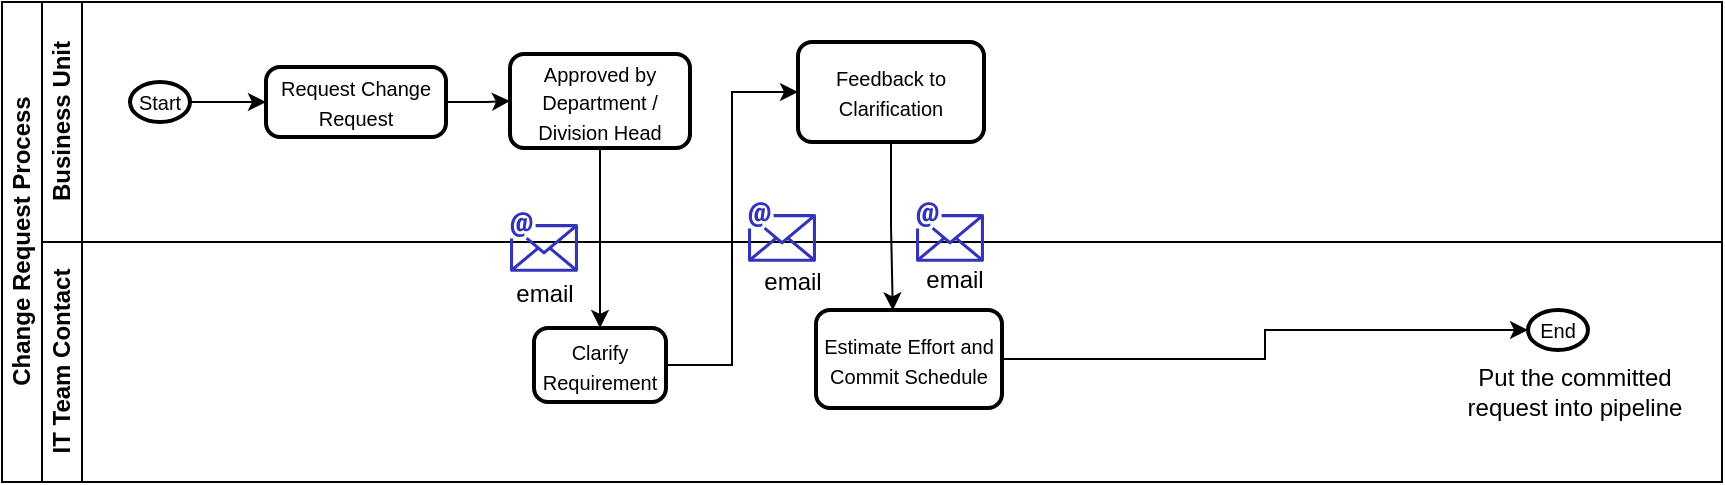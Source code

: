 <mxfile version="10.8.2" type="github"><diagram id="mnEEn4eqrNHspG7o5Mdd" name="AS-IS Process Flow"><mxGraphModel dx="1394" dy="796" grid="1" gridSize="10" guides="1" tooltips="1" connect="1" arrows="1" fold="1" page="1" pageScale="1" pageWidth="850" pageHeight="1100" math="0" shadow="0"><root><mxCell id="0"/><mxCell id="1" parent="0"/><mxCell id="Qj1AW7wM-4OPrpN17dEZ-2" value="Change Request Process" style="swimlane;html=1;childLayout=stackLayout;resizeParent=1;resizeParentMax=0;horizontal=0;startSize=20;horizontalStack=0;" parent="1" vertex="1"><mxGeometry x="40" y="40" width="860" height="240" as="geometry"/></mxCell><mxCell id="Qj1AW7wM-4OPrpN17dEZ-3" value="Business Unit" style="swimlane;html=1;startSize=20;horizontal=0;" parent="Qj1AW7wM-4OPrpN17dEZ-2" vertex="1"><mxGeometry x="20" width="840" height="120" as="geometry"/></mxCell><mxCell id="Vyd40st0rzhKTWMUevcS-3" value="" style="edgeStyle=orthogonalEdgeStyle;rounded=0;orthogonalLoop=1;jettySize=auto;html=1;" parent="Qj1AW7wM-4OPrpN17dEZ-3" source="Vyd40st0rzhKTWMUevcS-1" target="Vyd40st0rzhKTWMUevcS-2" edge="1"><mxGeometry relative="1" as="geometry"/></mxCell><mxCell id="Vyd40st0rzhKTWMUevcS-1" value="&lt;font style=&quot;font-size: 10px&quot;&gt;Start&lt;/font&gt;" style="strokeWidth=2;html=1;shape=mxgraph.flowchart.start_1;whiteSpace=wrap;" parent="Qj1AW7wM-4OPrpN17dEZ-3" vertex="1"><mxGeometry x="44" y="40" width="30" height="20" as="geometry"/></mxCell><mxCell id="Vyd40st0rzhKTWMUevcS-5" value="" style="edgeStyle=orthogonalEdgeStyle;rounded=0;orthogonalLoop=1;jettySize=auto;html=1;" parent="Qj1AW7wM-4OPrpN17dEZ-3" source="Vyd40st0rzhKTWMUevcS-2" target="Vyd40st0rzhKTWMUevcS-4" edge="1"><mxGeometry relative="1" as="geometry"/></mxCell><mxCell id="Vyd40st0rzhKTWMUevcS-2" value="&lt;font style=&quot;font-size: 10px&quot;&gt;Request Change Request&lt;/font&gt;" style="rounded=1;whiteSpace=wrap;html=1;absoluteArcSize=1;arcSize=14;strokeWidth=2;" parent="Qj1AW7wM-4OPrpN17dEZ-3" vertex="1"><mxGeometry x="112" y="32.5" width="90" height="35" as="geometry"/></mxCell><mxCell id="Vyd40st0rzhKTWMUevcS-4" value="&lt;font style=&quot;font-size: 10px&quot;&gt;Approved by Department / Division Head&lt;/font&gt;" style="rounded=1;whiteSpace=wrap;html=1;absoluteArcSize=1;arcSize=14;strokeWidth=2;" parent="Qj1AW7wM-4OPrpN17dEZ-3" vertex="1"><mxGeometry x="234" y="26" width="90" height="47" as="geometry"/></mxCell><mxCell id="Vyd40st0rzhKTWMUevcS-9" value="&lt;font style=&quot;font-size: 10px&quot;&gt;Feedback to Clarification&lt;/font&gt;" style="rounded=1;whiteSpace=wrap;html=1;absoluteArcSize=1;arcSize=14;strokeWidth=2;" parent="Qj1AW7wM-4OPrpN17dEZ-3" vertex="1"><mxGeometry x="378" y="20" width="93" height="50" as="geometry"/></mxCell><mxCell id="Vyd40st0rzhKTWMUevcS-8" value="" style="edgeStyle=orthogonalEdgeStyle;rounded=0;orthogonalLoop=1;jettySize=auto;html=1;entryX=0.5;entryY=0;entryDx=0;entryDy=0;" parent="Qj1AW7wM-4OPrpN17dEZ-2" source="Vyd40st0rzhKTWMUevcS-4" target="Vyd40st0rzhKTWMUevcS-7" edge="1"><mxGeometry relative="1" as="geometry"/></mxCell><mxCell id="Vyd40st0rzhKTWMUevcS-10" value="" style="edgeStyle=orthogonalEdgeStyle;rounded=0;orthogonalLoop=1;jettySize=auto;html=1;entryX=0;entryY=0.5;entryDx=0;entryDy=0;exitX=1;exitY=0.5;exitDx=0;exitDy=0;" parent="Qj1AW7wM-4OPrpN17dEZ-2" source="Vyd40st0rzhKTWMUevcS-7" target="Vyd40st0rzhKTWMUevcS-9" edge="1"><mxGeometry relative="1" as="geometry"><mxPoint x="309" y="83" as="sourcePoint"/><mxPoint x="309" y="173" as="targetPoint"/></mxGeometry></mxCell><mxCell id="Vyd40st0rzhKTWMUevcS-12" value="" style="edgeStyle=orthogonalEdgeStyle;rounded=0;orthogonalLoop=1;jettySize=auto;html=1;entryX=0.413;entryY=0.004;entryDx=0;entryDy=0;entryPerimeter=0;" parent="Qj1AW7wM-4OPrpN17dEZ-2" source="Vyd40st0rzhKTWMUevcS-9" target="Vyd40st0rzhKTWMUevcS-11" edge="1"><mxGeometry relative="1" as="geometry"/></mxCell><mxCell id="Qj1AW7wM-4OPrpN17dEZ-4" value="IT Team Contact" style="swimlane;html=1;startSize=20;horizontal=0;" parent="Qj1AW7wM-4OPrpN17dEZ-2" vertex="1"><mxGeometry x="20" y="120" width="840" height="120" as="geometry"/></mxCell><mxCell id="Vyd40st0rzhKTWMUevcS-7" value="&lt;font style=&quot;font-size: 10px&quot;&gt;Clarify Requirement&lt;/font&gt;" style="rounded=1;whiteSpace=wrap;html=1;absoluteArcSize=1;arcSize=14;strokeWidth=2;" parent="Qj1AW7wM-4OPrpN17dEZ-4" vertex="1"><mxGeometry x="246" y="43" width="66" height="37" as="geometry"/></mxCell><mxCell id="Vyd40st0rzhKTWMUevcS-15" value="" style="edgeStyle=orthogonalEdgeStyle;rounded=0;orthogonalLoop=1;jettySize=auto;html=1;entryX=0;entryY=0.5;entryDx=0;entryDy=0;entryPerimeter=0;" parent="Qj1AW7wM-4OPrpN17dEZ-4" source="Vyd40st0rzhKTWMUevcS-11" target="HGB4C1XS-yBo5yJ_iREu-1" edge="1"><mxGeometry relative="1" as="geometry"><mxPoint x="561" y="54.5" as="targetPoint"/></mxGeometry></mxCell><mxCell id="Vyd40st0rzhKTWMUevcS-11" value="&lt;font style=&quot;font-size: 10px&quot;&gt;Estimate Effort and Commit Schedule&lt;/font&gt;" style="rounded=1;whiteSpace=wrap;html=1;absoluteArcSize=1;arcSize=14;strokeWidth=2;" parent="Qj1AW7wM-4OPrpN17dEZ-4" vertex="1"><mxGeometry x="387" y="34" width="93" height="49" as="geometry"/></mxCell><mxCell id="Vyd40st0rzhKTWMUevcS-18" value="email" style="text;html=1;strokeColor=none;fillColor=none;align=center;verticalAlign=middle;whiteSpace=wrap;rounded=0;" parent="Qj1AW7wM-4OPrpN17dEZ-4" vertex="1"><mxGeometry x="221.5" y="15" width="59" height="22" as="geometry"/></mxCell><mxCell id="k5ykZ4E6y6OVuOri75M0-1" value="" style="outlineConnect=0;fontColor=#232F3E;gradientColor=none;fillColor=#3334B9;strokeColor=none;dashed=0;verticalLabelPosition=bottom;verticalAlign=top;align=center;html=1;fontSize=12;fontStyle=0;aspect=fixed;pointerEvents=1;shape=mxgraph.aws4.email;" parent="Qj1AW7wM-4OPrpN17dEZ-4" vertex="1"><mxGeometry x="234" y="-15" width="34" height="30" as="geometry"/></mxCell><mxCell id="k5ykZ4E6y6OVuOri75M0-2" value="" style="outlineConnect=0;fontColor=#232F3E;gradientColor=none;fillColor=#3334B9;strokeColor=none;dashed=0;verticalLabelPosition=bottom;verticalAlign=top;align=center;html=1;fontSize=12;fontStyle=0;aspect=fixed;pointerEvents=1;shape=mxgraph.aws4.email;" parent="Qj1AW7wM-4OPrpN17dEZ-4" vertex="1"><mxGeometry x="353" y="-20" width="34" height="30" as="geometry"/></mxCell><mxCell id="k5ykZ4E6y6OVuOri75M0-3" value="" style="outlineConnect=0;fontColor=#232F3E;gradientColor=none;fillColor=#3334B9;strokeColor=none;dashed=0;verticalLabelPosition=bottom;verticalAlign=top;align=center;html=1;fontSize=12;fontStyle=0;aspect=fixed;pointerEvents=1;shape=mxgraph.aws4.email;" parent="Qj1AW7wM-4OPrpN17dEZ-4" vertex="1"><mxGeometry x="437" y="-20" width="34" height="30" as="geometry"/></mxCell><mxCell id="k5ykZ4E6y6OVuOri75M0-4" value="email" style="text;html=1;strokeColor=none;fillColor=none;align=center;verticalAlign=middle;whiteSpace=wrap;rounded=0;" parent="Qj1AW7wM-4OPrpN17dEZ-4" vertex="1"><mxGeometry x="345.5" y="9" width="59" height="22" as="geometry"/></mxCell><mxCell id="k5ykZ4E6y6OVuOri75M0-5" value="email" style="text;html=1;strokeColor=none;fillColor=none;align=center;verticalAlign=middle;whiteSpace=wrap;rounded=0;" parent="Qj1AW7wM-4OPrpN17dEZ-4" vertex="1"><mxGeometry x="426.5" y="8" width="59" height="22" as="geometry"/></mxCell><mxCell id="HGB4C1XS-yBo5yJ_iREu-1" value="&lt;font style=&quot;font-size: 10px&quot;&gt;End&lt;/font&gt;" style="strokeWidth=2;html=1;shape=mxgraph.flowchart.start_1;whiteSpace=wrap;" parent="Qj1AW7wM-4OPrpN17dEZ-4" vertex="1"><mxGeometry x="743" y="34" width="30" height="20" as="geometry"/></mxCell><mxCell id="HGB4C1XS-yBo5yJ_iREu-5" value="Put the committed request into pipeline" style="text;html=1;strokeColor=none;fillColor=none;align=center;verticalAlign=middle;whiteSpace=wrap;rounded=0;" parent="Qj1AW7wM-4OPrpN17dEZ-4" vertex="1"><mxGeometry x="710" y="55.5" width="113" height="38" as="geometry"/></mxCell></root></mxGraphModel></diagram><diagram id="qKpGge-FLxnaHs0R62S0" name="AS-IS Actor"><mxGraphModel dx="1010" dy="533" grid="1" gridSize="10" guides="1" tooltips="1" connect="1" arrows="1" fold="1" page="1" pageScale="1" pageWidth="850" pageHeight="1100" math="0" shadow="0"><root><mxCell id="nPM42g0SfdAXmX5GrS2G-0"/><mxCell id="nPM42g0SfdAXmX5GrS2G-1" parent="nPM42g0SfdAXmX5GrS2G-0"/><mxCell id="nPM42g0SfdAXmX5GrS2G-3" value="Business Unit" style="shape=umlActor;verticalLabelPosition=bottom;labelBackgroundColor=#ffffff;verticalAlign=top;html=1;outlineConnect=0;" parent="nPM42g0SfdAXmX5GrS2G-1" vertex="1"><mxGeometry x="120" y="130" width="30" height="60" as="geometry"/></mxCell><mxCell id="nPM42g0SfdAXmX5GrS2G-8" value="IT Contact &lt;br&gt;for &lt;b&gt;Core Admin Platform&lt;/b&gt;" style="shape=umlActor;verticalLabelPosition=bottom;labelBackgroundColor=#ffffff;verticalAlign=top;html=1;outlineConnect=0;" parent="nPM42g0SfdAXmX5GrS2G-1" vertex="1"><mxGeometry x="510" y="120" width="30" height="60" as="geometry"/></mxCell><mxCell id="nPM42g0SfdAXmX5GrS2G-9" value="IT Contact &lt;br&gt;for &lt;b&gt;Digital Platform&lt;/b&gt;" style="shape=umlActor;verticalLabelPosition=bottom;labelBackgroundColor=#ffffff;verticalAlign=top;html=1;outlineConnect=0;" parent="nPM42g0SfdAXmX5GrS2G-1" vertex="1"><mxGeometry x="510" y="287" width="30" height="60" as="geometry"/></mxCell><mxCell id="t2B50iOa6-Fqzn4m-p1g-6" value="" style="outlineConnect=0;fontColor=#232F3E;gradientColor=none;fillColor=#3334B9;strokeColor=none;dashed=0;verticalLabelPosition=bottom;verticalAlign=top;align=center;html=1;fontSize=12;fontStyle=0;aspect=fixed;pointerEvents=1;shape=mxgraph.aws4.email;" parent="nPM42g0SfdAXmX5GrS2G-1" vertex="1"><mxGeometry x="190" y="270" width="38" height="34" as="geometry"/></mxCell><mxCell id="iwuTDH99LriEPN6Dr1FK-0" value="Business Unit" style="shape=umlActor;verticalLabelPosition=bottom;labelBackgroundColor=#ffffff;verticalAlign=top;html=1;outlineConnect=0;" parent="nPM42g0SfdAXmX5GrS2G-1" vertex="1"><mxGeometry x="118" y="307" width="30" height="60" as="geometry"/></mxCell><mxCell id="iwuTDH99LriEPN6Dr1FK-3" value="" style="endArrow=classic;startArrow=classic;html=1;" parent="nPM42g0SfdAXmX5GrS2G-1" edge="1"><mxGeometry width="50" height="50" relative="1" as="geometry"><mxPoint x="150" y="350" as="sourcePoint"/><mxPoint x="510" y="330" as="targetPoint"/></mxGeometry></mxCell><mxCell id="iwuTDH99LriEPN6Dr1FK-4" value="" style="endArrow=classic;startArrow=classic;html=1;" parent="nPM42g0SfdAXmX5GrS2G-1" edge="1"><mxGeometry width="50" height="50" relative="1" as="geometry"><mxPoint x="150" y="160" as="sourcePoint"/><mxPoint x="520" y="160" as="targetPoint"/></mxGeometry></mxCell><mxCell id="iwuTDH99LriEPN6Dr1FK-5" value="" style="endArrow=classic;startArrow=classic;html=1;" parent="nPM42g0SfdAXmX5GrS2G-1" edge="1"><mxGeometry width="50" height="50" relative="1" as="geometry"><mxPoint x="160" y="170" as="sourcePoint"/><mxPoint x="510" y="320" as="targetPoint"/></mxGeometry></mxCell><mxCell id="iwuTDH99LriEPN6Dr1FK-6" value="" style="endArrow=classic;startArrow=classic;html=1;" parent="nPM42g0SfdAXmX5GrS2G-1" edge="1"><mxGeometry width="50" height="50" relative="1" as="geometry"><mxPoint x="170" y="330" as="sourcePoint"/><mxPoint x="510" y="170" as="targetPoint"/></mxGeometry></mxCell><mxCell id="iwuTDH99LriEPN6Dr1FK-7" value="" style="outlineConnect=0;fontColor=#232F3E;gradientColor=none;fillColor=#3334B9;strokeColor=none;dashed=0;verticalLabelPosition=bottom;verticalAlign=top;align=center;html=1;fontSize=12;fontStyle=0;aspect=fixed;pointerEvents=1;shape=mxgraph.aws4.email;" parent="nPM42g0SfdAXmX5GrS2G-1" vertex="1"><mxGeometry x="340" y="333" width="38" height="34" as="geometry"/></mxCell><mxCell id="iwuTDH99LriEPN6Dr1FK-8" value="" style="outlineConnect=0;fontColor=#232F3E;gradientColor=none;fillColor=#3334B9;strokeColor=none;dashed=0;verticalLabelPosition=bottom;verticalAlign=top;align=center;html=1;fontSize=12;fontStyle=0;aspect=fixed;pointerEvents=1;shape=mxgraph.aws4.email;" parent="nPM42g0SfdAXmX5GrS2G-1" vertex="1"><mxGeometry x="340" y="116" width="38" height="34" as="geometry"/></mxCell><mxCell id="iwuTDH99LriEPN6Dr1FK-9" value="" style="outlineConnect=0;fontColor=#232F3E;gradientColor=none;fillColor=#3334B9;strokeColor=none;dashed=0;verticalLabelPosition=bottom;verticalAlign=top;align=center;html=1;fontSize=12;fontStyle=0;aspect=fixed;pointerEvents=1;shape=mxgraph.aws4.email;" parent="nPM42g0SfdAXmX5GrS2G-1" vertex="1"><mxGeometry x="260" y="180" width="38" height="34" as="geometry"/></mxCell></root></mxGraphModel></diagram><diagram id="QTy88iaZkEhLRAWfVAAr" name="Proposed Process 1"><mxGraphModel dx="1394" dy="796" grid="1" gridSize="10" guides="1" tooltips="1" connect="1" arrows="1" fold="1" page="1" pageScale="1" pageWidth="850" pageHeight="1100" math="0" shadow="0"><root><mxCell id="iBCAwHBLu_9yuR5DBsql-0"/><mxCell id="iBCAwHBLu_9yuR5DBsql-1" parent="iBCAwHBLu_9yuR5DBsql-0"/><mxCell id="OQJOlDa4RgtMk-JW2KzW-0" value="Change Request Process" style="swimlane;html=1;childLayout=stackLayout;resizeParent=1;resizeParentMax=0;horizontal=0;startSize=20;horizontalStack=0;" parent="iBCAwHBLu_9yuR5DBsql-1" vertex="1"><mxGeometry x="36" y="40" width="1450" height="460" as="geometry"/></mxCell><mxCell id="OQJOlDa4RgtMk-JW2KzW-20" value="" style="edgeStyle=orthogonalEdgeStyle;rounded=0;orthogonalLoop=1;jettySize=auto;html=1;entryX=0.5;entryY=0;entryDx=0;entryDy=0;entryPerimeter=0;" parent="OQJOlDa4RgtMk-JW2KzW-0" source="OQJOlDa4RgtMk-JW2KzW-6" target="0WvCLNQbttpV83DW7YvQ-5" edge="1"><mxGeometry relative="1" as="geometry"><mxPoint x="539" y="71" as="sourcePoint"/><mxPoint x="489" y="183.5" as="targetPoint"/></mxGeometry></mxCell><mxCell id="0WvCLNQbttpV83DW7YvQ-14" style="edgeStyle=orthogonalEdgeStyle;rounded=0;orthogonalLoop=1;jettySize=auto;html=1;exitX=1;exitY=0.5;exitDx=0;exitDy=0;exitPerimeter=0;entryX=0.5;entryY=1;entryDx=0;entryDy=0;startArrow=none;startFill=0;endArrow=classicThin;endFill=1;" parent="OQJOlDa4RgtMk-JW2KzW-0" source="0WvCLNQbttpV83DW7YvQ-5" target="0WvCLNQbttpV83DW7YvQ-11" edge="1"><mxGeometry relative="1" as="geometry"><Array as="points"><mxPoint x="564" y="265"/><mxPoint x="564" y="230"/><mxPoint x="652" y="230"/></Array></mxGeometry></mxCell><mxCell id="0WvCLNQbttpV83DW7YvQ-15" value="Request for clarity" style="text;html=1;resizable=0;points=[];align=center;verticalAlign=middle;labelBackgroundColor=#ffffff;" parent="0WvCLNQbttpV83DW7YvQ-14" vertex="1" connectable="0"><mxGeometry x="-0.074" y="-2" relative="1" as="geometry"><mxPoint x="29" y="-38" as="offset"/></mxGeometry></mxCell><mxCell id="0WvCLNQbttpV83DW7YvQ-44" value="No" style="text;html=1;resizable=0;points=[];align=center;verticalAlign=middle;labelBackgroundColor=#ffffff;fontSize=11;" parent="0WvCLNQbttpV83DW7YvQ-14" vertex="1" connectable="0"><mxGeometry x="-0.878" y="-5" relative="1" as="geometry"><mxPoint x="11" y="-17.5" as="offset"/></mxGeometry></mxCell><mxCell id="0WvCLNQbttpV83DW7YvQ-17" style="edgeStyle=orthogonalEdgeStyle;rounded=0;orthogonalLoop=1;jettySize=auto;html=1;entryX=0.5;entryY=0;entryDx=0;entryDy=0;entryPerimeter=0;startArrow=none;startFill=0;endArrow=classicThin;endFill=1;exitX=0;exitY=0.5;exitDx=0;exitDy=0;" parent="OQJOlDa4RgtMk-JW2KzW-0" source="0WvCLNQbttpV83DW7YvQ-11" target="0WvCLNQbttpV83DW7YvQ-5" edge="1"><mxGeometry relative="1" as="geometry"><Array as="points"><mxPoint x="569" y="49.5"/><mxPoint x="569" y="159.5"/><mxPoint x="482" y="159.5"/></Array></mxGeometry></mxCell><mxCell id="0WvCLNQbttpV83DW7YvQ-18" value="Provide &lt;br style=&quot;font-size: 11px;&quot;&gt;required input" style="text;html=1;resizable=0;points=[];align=center;verticalAlign=middle;labelBackgroundColor=#ffffff;fontSize=11;" parent="0WvCLNQbttpV83DW7YvQ-17" vertex="1" connectable="0"><mxGeometry x="-0.454" relative="1" as="geometry"><mxPoint as="offset"/></mxGeometry></mxCell><mxCell id="OQJOlDa4RgtMk-JW2KzW-1" value="Ops / &lt;br&gt;Business Unit" style="swimlane;html=1;startSize=31;horizontal=0;" parent="OQJOlDa4RgtMk-JW2KzW-0" vertex="1"><mxGeometry x="20" width="1430" height="191" as="geometry"/></mxCell><mxCell id="OQJOlDa4RgtMk-JW2KzW-2" value="" style="edgeStyle=orthogonalEdgeStyle;rounded=0;orthogonalLoop=1;jettySize=auto;html=1;" parent="OQJOlDa4RgtMk-JW2KzW-1" source="OQJOlDa4RgtMk-JW2KzW-3" target="OQJOlDa4RgtMk-JW2KzW-5" edge="1"><mxGeometry relative="1" as="geometry"/></mxCell><mxCell id="OQJOlDa4RgtMk-JW2KzW-3" value="&lt;font style=&quot;font-size: 12px;&quot;&gt;Start&lt;/font&gt;" style="strokeWidth=2;html=1;shape=mxgraph.flowchart.start_1;whiteSpace=wrap;fontSize=12;" parent="OQJOlDa4RgtMk-JW2KzW-1" vertex="1"><mxGeometry x="77" y="40" width="30" height="20" as="geometry"/></mxCell><mxCell id="OQJOlDa4RgtMk-JW2KzW-4" value="" style="edgeStyle=orthogonalEdgeStyle;rounded=0;orthogonalLoop=1;jettySize=auto;html=1;exitX=1;exitY=0.5;exitDx=0;exitDy=0;" parent="OQJOlDa4RgtMk-JW2KzW-1" source="OQJOlDa4RgtMk-JW2KzW-5" target="OQJOlDa4RgtMk-JW2KzW-6" edge="1"><mxGeometry relative="1" as="geometry"><mxPoint x="325" y="50" as="sourcePoint"/></mxGeometry></mxCell><mxCell id="OQJOlDa4RgtMk-JW2KzW-5" value="&lt;font style=&quot;font-size: 10px&quot;&gt;Raise Change Request&lt;/font&gt;" style="rounded=1;whiteSpace=wrap;html=1;absoluteArcSize=1;arcSize=14;strokeWidth=2;" parent="OQJOlDa4RgtMk-JW2KzW-1" vertex="1"><mxGeometry x="219" y="32.5" width="90" height="35" as="geometry"/></mxCell><mxCell id="OQJOlDa4RgtMk-JW2KzW-6" value="&lt;font style=&quot;font-size: 10px&quot;&gt;Approved by Department / Division Head&lt;/font&gt;" style="rounded=1;whiteSpace=wrap;html=1;absoluteArcSize=1;arcSize=14;strokeWidth=2;" parent="OQJOlDa4RgtMk-JW2KzW-1" vertex="1"><mxGeometry x="417" y="26.5" width="90" height="47" as="geometry"/></mxCell><mxCell id="0WvCLNQbttpV83DW7YvQ-11" value="&lt;font style=&quot;font-size: 10px&quot;&gt;Provide Required Information&lt;/font&gt;" style="rounded=1;whiteSpace=wrap;html=1;absoluteArcSize=1;arcSize=14;strokeWidth=2;" parent="OQJOlDa4RgtMk-JW2KzW-1" vertex="1"><mxGeometry x="587" y="25.5" width="90" height="47" as="geometry"/></mxCell><mxCell id="0WvCLNQbttpV83DW7YvQ-48" value="&lt;font style=&quot;font-size: 10px&quot;&gt;End&lt;/font&gt;" style="strokeWidth=2;html=1;shape=mxgraph.flowchart.start_1;whiteSpace=wrap;" parent="OQJOlDa4RgtMk-JW2KzW-1" vertex="1"><mxGeometry x="391.5" y="142.5" width="30" height="20" as="geometry"/></mxCell><mxCell id="0WvCLNQbttpV83DW7YvQ-56" value="" style="edgeStyle=orthogonalEdgeStyle;rounded=0;orthogonalLoop=1;jettySize=auto;html=1;startArrow=none;startFill=0;endArrow=classic;endFill=1;fontSize=11;" parent="OQJOlDa4RgtMk-JW2KzW-1" source="0WvCLNQbttpV83DW7YvQ-51" target="0WvCLNQbttpV83DW7YvQ-48" edge="1"><mxGeometry relative="1" as="geometry"/></mxCell><mxCell id="0WvCLNQbttpV83DW7YvQ-51" value="&lt;span style=&quot;font-size: 10px&quot;&gt;Accept Solution&lt;/span&gt;" style="rounded=1;whiteSpace=wrap;html=1;absoluteArcSize=1;arcSize=14;strokeWidth=2;" parent="OQJOlDa4RgtMk-JW2KzW-1" vertex="1"><mxGeometry x="279" y="135.5" width="60" height="35" as="geometry"/></mxCell><mxCell id="0WvCLNQbttpV83DW7YvQ-60" value="CCR Request" style="shape=note;whiteSpace=wrap;html=1;backgroundOutline=1;darkOpacity=0.05;labelBackgroundColor=none;fontSize=11;size=12;" parent="OQJOlDa4RgtMk-JW2KzW-1" vertex="1"><mxGeometry x="705" y="28.5" width="69" height="40" as="geometry"/></mxCell><mxCell id="0WvCLNQbttpV83DW7YvQ-61" value="User Requirement Spec" style="shape=note;whiteSpace=wrap;html=1;backgroundOutline=1;darkOpacity=0.05;labelBackgroundColor=none;fontSize=11;size=12;" parent="OQJOlDa4RgtMk-JW2KzW-1" vertex="1"><mxGeometry x="705" y="78.5" width="69" height="40" as="geometry"/></mxCell><mxCell id="0WvCLNQbttpV83DW7YvQ-67" style="edgeStyle=orthogonalEdgeStyle;rounded=0;orthogonalLoop=1;jettySize=auto;html=1;startArrow=none;startFill=0;endArrow=classic;endFill=1;fontSize=11;" parent="OQJOlDa4RgtMk-JW2KzW-1" source="0WvCLNQbttpV83DW7YvQ-64" target="0WvCLNQbttpV83DW7YvQ-66" edge="1"><mxGeometry relative="1" as="geometry"/></mxCell><mxCell id="0WvCLNQbttpV83DW7YvQ-64" value="&lt;span style=&quot;font-size: 10px&quot;&gt;Agree Schedule&lt;/span&gt;" style="rounded=1;whiteSpace=wrap;html=1;absoluteArcSize=1;arcSize=14;strokeWidth=2;" parent="OQJOlDa4RgtMk-JW2KzW-1" vertex="1"><mxGeometry x="1154" y="78" width="90" height="35" as="geometry"/></mxCell><mxCell id="0WvCLNQbttpV83DW7YvQ-66" value="&lt;font style=&quot;font-size: 10px&quot;&gt;End&lt;/font&gt;" style="strokeWidth=2;html=1;shape=mxgraph.flowchart.start_1;whiteSpace=wrap;" parent="OQJOlDa4RgtMk-JW2KzW-1" vertex="1"><mxGeometry x="1296" y="85.5" width="30" height="20" as="geometry"/></mxCell><mxCell id="0WvCLNQbttpV83DW7YvQ-68" value="Questionaire" style="shape=note;whiteSpace=wrap;html=1;backgroundOutline=1;darkOpacity=0.05;labelBackgroundColor=none;fontSize=11;size=12;" parent="OQJOlDa4RgtMk-JW2KzW-1" vertex="1"><mxGeometry x="784" y="27.5" width="69" height="40" as="geometry"/></mxCell><mxCell id="OQJOlDa4RgtMk-JW2KzW-8" value="IT" style="swimlane;html=1;startSize=31;horizontal=0;" parent="OQJOlDa4RgtMk-JW2KzW-0" vertex="1"><mxGeometry x="20" y="191" width="1430" height="269" as="geometry"/></mxCell><mxCell id="0WvCLNQbttpV83DW7YvQ-5" value="" style="strokeWidth=2;html=1;shape=mxgraph.flowchart.decision;whiteSpace=wrap;" parent="OQJOlDa4RgtMk-JW2KzW-8" vertex="1"><mxGeometry x="446" y="61" width="32" height="25" as="geometry"/></mxCell><mxCell id="0WvCLNQbttpV83DW7YvQ-6" value="&lt;font style=&quot;font-size: 11px&quot;&gt;All required information provided?&lt;/font&gt;" style="text;html=1;strokeColor=none;fillColor=none;align=center;verticalAlign=middle;whiteSpace=wrap;rounded=0;labelBackgroundColor=none;" parent="OQJOlDa4RgtMk-JW2KzW-8" vertex="1"><mxGeometry x="369" y="52.5" width="69" height="40" as="geometry"/></mxCell><mxCell id="OQJOlDa4RgtMk-JW2KzW-21" value="" style="edgeStyle=orthogonalEdgeStyle;rounded=0;orthogonalLoop=1;jettySize=auto;html=1;exitX=1;exitY=0.5;exitDx=0;exitDy=0;entryX=0;entryY=0.5;entryDx=0;entryDy=0;entryPerimeter=0;" parent="OQJOlDa4RgtMk-JW2KzW-8" source="OQJOlDa4RgtMk-JW2KzW-9" target="OQJOlDa4RgtMk-JW2KzW-24" edge="1"><mxGeometry relative="1" as="geometry"><mxPoint x="740" y="-11" as="sourcePoint"/><mxPoint x="811" y="86" as="targetPoint"/><Array as="points"><mxPoint x="791" y="137.5"/><mxPoint x="791" y="137.5"/></Array></mxGeometry></mxCell><mxCell id="OQJOlDa4RgtMk-JW2KzW-9" value="&lt;font style=&quot;font-size: 10px&quot;&gt;Categorize Request&lt;/font&gt;" style="rounded=1;whiteSpace=wrap;html=1;absoluteArcSize=1;arcSize=14;strokeWidth=2;" parent="OQJOlDa4RgtMk-JW2KzW-8" vertex="1"><mxGeometry x="711" y="120" width="66" height="40" as="geometry"/></mxCell><mxCell id="3C0Z2krDd3vgpejXBjoO-7" value="" style="edgeStyle=orthogonalEdgeStyle;rounded=0;orthogonalLoop=1;jettySize=auto;html=1;entryX=0;entryY=0.5;entryDx=0;entryDy=0;exitX=1;exitY=0.5;exitDx=0;exitDy=0;exitPerimeter=0;" parent="OQJOlDa4RgtMk-JW2KzW-8" source="OQJOlDa4RgtMk-JW2KzW-24" target="3C0Z2krDd3vgpejXBjoO-5" edge="1"><mxGeometry relative="1" as="geometry"><mxPoint x="774" y="178.5" as="targetPoint"/><Array as="points"><mxPoint x="899" y="137.5"/></Array></mxGeometry></mxCell><mxCell id="OQJOlDa4RgtMk-JW2KzW-24" value="" style="strokeWidth=2;html=1;shape=mxgraph.flowchart.decision;whiteSpace=wrap;" parent="OQJOlDa4RgtMk-JW2KzW-8" vertex="1"><mxGeometry x="811" y="125" width="32" height="25" as="geometry"/></mxCell><mxCell id="3C0Z2krDd3vgpejXBjoO-1" value="" style="edgeStyle=orthogonalEdgeStyle;rounded=0;orthogonalLoop=1;jettySize=auto;html=1;exitX=0.5;exitY=0;exitDx=0;exitDy=0;exitPerimeter=0;entryX=0;entryY=0.5;entryDx=0;entryDy=0;" parent="OQJOlDa4RgtMk-JW2KzW-8" source="OQJOlDa4RgtMk-JW2KzW-24" target="3C0Z2krDd3vgpejXBjoO-9" edge="1"><mxGeometry relative="1" as="geometry"><mxPoint x="721" y="96" as="sourcePoint"/><mxPoint x="899" y="49.5" as="targetPoint"/></mxGeometry></mxCell><mxCell id="3C0Z2krDd3vgpejXBjoO-3" value="&lt;font style=&quot;font-size: 11px&quot;&gt;Change Request&lt;/font&gt;" style="text;html=1;strokeColor=none;fillColor=none;align=center;verticalAlign=middle;whiteSpace=wrap;rounded=0;" parent="OQJOlDa4RgtMk-JW2KzW-8" vertex="1"><mxGeometry x="831" y="25" width="40" height="20" as="geometry"/></mxCell><mxCell id="0WvCLNQbttpV83DW7YvQ-33" style="edgeStyle=orthogonalEdgeStyle;rounded=0;orthogonalLoop=1;jettySize=auto;html=1;entryX=0;entryY=0.5;entryDx=0;entryDy=0;startArrow=none;startFill=0;endArrow=classicThin;endFill=1;" parent="OQJOlDa4RgtMk-JW2KzW-8" source="3C0Z2krDd3vgpejXBjoO-5" target="0WvCLNQbttpV83DW7YvQ-28" edge="1"><mxGeometry relative="1" as="geometry"/></mxCell><mxCell id="3C0Z2krDd3vgpejXBjoO-5" value="&lt;span style=&quot;font-size: 10px&quot;&gt;Review Impact &amp;amp; Urgency&lt;/span&gt;" style="rounded=1;whiteSpace=wrap;html=1;absoluteArcSize=1;arcSize=14;strokeWidth=2;" parent="OQJOlDa4RgtMk-JW2KzW-8" vertex="1"><mxGeometry x="905" y="116" width="76" height="40" as="geometry"/></mxCell><mxCell id="3C0Z2krDd3vgpejXBjoO-8" value="&lt;font style=&quot;font-size: 11px&quot;&gt;Production Issue&lt;/font&gt;" style="text;html=1;strokeColor=none;fillColor=none;align=center;verticalAlign=middle;whiteSpace=wrap;rounded=0;" parent="OQJOlDa4RgtMk-JW2KzW-8" vertex="1"><mxGeometry x="844" y="100.5" width="45" height="36" as="geometry"/></mxCell><mxCell id="0WvCLNQbttpV83DW7YvQ-26" value="" style="edgeStyle=orthogonalEdgeStyle;rounded=0;orthogonalLoop=1;jettySize=auto;html=1;startArrow=none;startFill=0;endArrow=classicThin;endFill=1;" parent="OQJOlDa4RgtMk-JW2KzW-8" source="3C0Z2krDd3vgpejXBjoO-9" target="sdH53Jf_R4aOBnw7lMfi-2" edge="1"><mxGeometry relative="1" as="geometry"/></mxCell><mxCell id="3C0Z2krDd3vgpejXBjoO-9" value="&lt;span style=&quot;font-size: 10px&quot;&gt;Review Priority&lt;/span&gt;" style="rounded=1;whiteSpace=wrap;html=1;absoluteArcSize=1;arcSize=14;strokeWidth=2;" parent="OQJOlDa4RgtMk-JW2KzW-8" vertex="1"><mxGeometry x="899" y="37.5" width="90" height="35" as="geometry"/></mxCell><mxCell id="sdH53Jf_R4aOBnw7lMfi-2" value="&lt;span style=&quot;font-size: 10px&quot;&gt;High Level Solution &amp;amp; Sizing&amp;nbsp;&lt;/span&gt;" style="rounded=1;whiteSpace=wrap;html=1;absoluteArcSize=1;arcSize=14;strokeWidth=2;" parent="OQJOlDa4RgtMk-JW2KzW-8" vertex="1"><mxGeometry x="1039" y="31" width="76" height="48" as="geometry"/></mxCell><mxCell id="sdH53Jf_R4aOBnw7lMfi-6" value="" style="edgeStyle=orthogonalEdgeStyle;rounded=0;orthogonalLoop=1;jettySize=auto;html=1;entryX=0.5;entryY=0;entryDx=0;entryDy=0;exitX=1;exitY=0.5;exitDx=0;exitDy=0;" parent="OQJOlDa4RgtMk-JW2KzW-8" source="0WvCLNQbttpV83DW7YvQ-25" target="0WvCLNQbttpV83DW7YvQ-28" edge="1"><mxGeometry relative="1" as="geometry"><mxPoint x="1249" y="55.5" as="targetPoint"/></mxGeometry></mxCell><mxCell id="0WvCLNQbttpV83DW7YvQ-9" value="" style="edgeStyle=orthogonalEdgeStyle;rounded=0;orthogonalLoop=1;jettySize=auto;html=1;entryX=0;entryY=0.5;entryDx=0;entryDy=0;exitX=0.5;exitY=1;exitDx=0;exitDy=0;exitPerimeter=0;" parent="OQJOlDa4RgtMk-JW2KzW-8" source="0WvCLNQbttpV83DW7YvQ-5" target="0WvCLNQbttpV83DW7YvQ-19" edge="1"><mxGeometry relative="1" as="geometry"><mxPoint x="472" y="-37.5" as="sourcePoint"/><mxPoint x="472" y="74.5" as="targetPoint"/></mxGeometry></mxCell><mxCell id="0WvCLNQbttpV83DW7YvQ-45" value="Yes" style="text;html=1;resizable=0;points=[];align=center;verticalAlign=middle;labelBackgroundColor=#ffffff;fontSize=11;" parent="0WvCLNQbttpV83DW7YvQ-9" vertex="1" connectable="0"><mxGeometry x="-0.438" y="6" relative="1" as="geometry"><mxPoint x="-16.5" y="-18" as="offset"/></mxGeometry></mxCell><mxCell id="0WvCLNQbttpV83DW7YvQ-19" value="&lt;span style=&quot;font-size: 10px&quot;&gt;Review Justification&lt;/span&gt;" style="rounded=1;whiteSpace=wrap;html=1;absoluteArcSize=1;arcSize=14;strokeWidth=2;" parent="OQJOlDa4RgtMk-JW2KzW-8" vertex="1"><mxGeometry x="587" y="119.5" width="76" height="40" as="geometry"/></mxCell><mxCell id="0WvCLNQbttpV83DW7YvQ-22" value="" style="edgeStyle=orthogonalEdgeStyle;rounded=0;orthogonalLoop=1;jettySize=auto;html=1;entryX=0;entryY=0.5;entryDx=0;entryDy=0;" parent="OQJOlDa4RgtMk-JW2KzW-8" source="0WvCLNQbttpV83DW7YvQ-19" target="OQJOlDa4RgtMk-JW2KzW-9" edge="1"><mxGeometry relative="1" as="geometry"><mxPoint x="569" y="137.5" as="sourcePoint"/><mxPoint x="499" y="147.5" as="targetPoint"/></mxGeometry></mxCell><mxCell id="0WvCLNQbttpV83DW7YvQ-25" value="&lt;span style=&quot;font-size: 10px&quot;&gt;Review Schedule &amp;amp; Allocate Resource&lt;/span&gt;" style="rounded=1;whiteSpace=wrap;html=1;absoluteArcSize=1;arcSize=14;strokeWidth=2;" parent="OQJOlDa4RgtMk-JW2KzW-8" vertex="1"><mxGeometry x="1154" y="30" width="90" height="49" as="geometry"/></mxCell><mxCell id="0WvCLNQbttpV83DW7YvQ-27" value="" style="edgeStyle=orthogonalEdgeStyle;rounded=0;orthogonalLoop=1;jettySize=auto;html=1;entryX=0;entryY=0.5;entryDx=0;entryDy=0;" parent="OQJOlDa4RgtMk-JW2KzW-8" source="sdH53Jf_R4aOBnw7lMfi-2" target="0WvCLNQbttpV83DW7YvQ-25" edge="1"><mxGeometry relative="1" as="geometry"><mxPoint x="1197" y="231" as="sourcePoint"/><mxPoint x="1149" y="55.5" as="targetPoint"/></mxGeometry></mxCell><mxCell id="0WvCLNQbttpV83DW7YvQ-28" value="System Change Schedule" style="shape=image;html=1;verticalAlign=top;verticalLabelPosition=bottom;labelBackgroundColor=#ffffff;imageAspect=0;aspect=fixed;image=https://cdn0.iconfinder.com/data/icons/job-seeker/256/calendar_job_seeker_employee_unemployee_work-128.png;spacing=-10;" parent="OQJOlDa4RgtMk-JW2KzW-8" vertex="1"><mxGeometry x="1244" y="110" width="52" height="52" as="geometry"/></mxCell><mxCell id="0WvCLNQbttpV83DW7YvQ-2" value="&lt;span style=&quot;font-size: 10px&quot;&gt;Review Schedule &amp;amp; Allocate Resource&lt;/span&gt;" style="rounded=1;whiteSpace=wrap;html=1;absoluteArcSize=1;arcSize=14;strokeWidth=2;" parent="OQJOlDa4RgtMk-JW2KzW-8" vertex="1"><mxGeometry x="899" y="187.5" width="90" height="49" as="geometry"/></mxCell><mxCell id="0WvCLNQbttpV83DW7YvQ-3" value="New Product /&lt;br&gt;Campaign&lt;br&gt;" style="edgeStyle=orthogonalEdgeStyle;rounded=0;orthogonalLoop=1;jettySize=auto;html=1;entryX=0;entryY=0.5;entryDx=0;entryDy=0;exitX=0.5;exitY=1;exitDx=0;exitDy=0;exitPerimeter=0;" parent="OQJOlDa4RgtMk-JW2KzW-8" source="OQJOlDa4RgtMk-JW2KzW-24" target="0WvCLNQbttpV83DW7YvQ-2" edge="1"><mxGeometry x="-0.075" y="23" relative="1" as="geometry"><mxPoint x="859" y="205" as="targetPoint"/><Array as="points"><mxPoint x="827" y="212"/></Array><mxPoint x="749" y="308.5" as="sourcePoint"/><mxPoint x="16" y="39" as="offset"/></mxGeometry></mxCell><mxCell id="0WvCLNQbttpV83DW7YvQ-32" style="edgeStyle=orthogonalEdgeStyle;rounded=0;orthogonalLoop=1;jettySize=auto;html=1;entryX=0.5;entryY=1;entryDx=0;entryDy=0;startArrow=none;startFill=0;endArrow=classicThin;endFill=1;" parent="OQJOlDa4RgtMk-JW2KzW-8" source="0WvCLNQbttpV83DW7YvQ-2" target="0WvCLNQbttpV83DW7YvQ-28" edge="1"><mxGeometry relative="1" as="geometry"><mxPoint x="1229" y="213" as="targetPoint"/></mxGeometry></mxCell><mxCell id="0WvCLNQbttpV83DW7YvQ-46" style="rounded=0;orthogonalLoop=1;jettySize=auto;html=1;startArrow=none;startFill=0;endArrow=none;endFill=0;fontSize=11;dashed=1;" parent="OQJOlDa4RgtMk-JW2KzW-8" source="0WvCLNQbttpV83DW7YvQ-41" target="0WvCLNQbttpV83DW7YvQ-43" edge="1"><mxGeometry relative="1" as="geometry"/></mxCell><mxCell id="0WvCLNQbttpV83DW7YvQ-41" value="&lt;span style=&quot;font-size: 10px&quot;&gt;Initial Discussion&lt;/span&gt;" style="rounded=1;whiteSpace=wrap;html=1;absoluteArcSize=1;arcSize=14;strokeWidth=2;" parent="OQJOlDa4RgtMk-JW2KzW-8" vertex="1"><mxGeometry x="168" y="101" width="76" height="40" as="geometry"/></mxCell><mxCell id="0WvCLNQbttpV83DW7YvQ-43" value="Initial request log" style="shape=note;whiteSpace=wrap;html=1;backgroundOutline=1;darkOpacity=0.05;labelBackgroundColor=none;fontSize=11;size=12;" parent="OQJOlDa4RgtMk-JW2KzW-8" vertex="1"><mxGeometry x="195" y="168" width="69" height="40" as="geometry"/></mxCell><mxCell id="0WvCLNQbttpV83DW7YvQ-58" value="CCR request log" style="shape=note;whiteSpace=wrap;html=1;backgroundOutline=1;darkOpacity=0.05;labelBackgroundColor=none;fontSize=11;size=12;" parent="OQJOlDa4RgtMk-JW2KzW-8" vertex="1"><mxGeometry x="642" y="192" width="69" height="40" as="geometry"/></mxCell><mxCell id="0WvCLNQbttpV83DW7YvQ-59" style="rounded=0;orthogonalLoop=1;jettySize=auto;html=1;startArrow=none;startFill=0;endArrow=none;endFill=0;fontSize=11;dashed=1;" parent="OQJOlDa4RgtMk-JW2KzW-8" source="0WvCLNQbttpV83DW7YvQ-19" target="0WvCLNQbttpV83DW7YvQ-58" edge="1"><mxGeometry relative="1" as="geometry"><mxPoint x="223.015" y="151" as="sourcePoint"/><mxPoint x="232.485" y="178" as="targetPoint"/></mxGeometry></mxCell><mxCell id="0WvCLNQbttpV83DW7YvQ-62" value="Functional Spec" style="shape=note;whiteSpace=wrap;html=1;backgroundOutline=1;darkOpacity=0.05;labelBackgroundColor=none;fontSize=11;size=12;" parent="OQJOlDa4RgtMk-JW2KzW-8" vertex="1"><mxGeometry x="1334" y="19" width="69" height="40" as="geometry"/></mxCell><mxCell id="0WvCLNQbttpV83DW7YvQ-42" style="edgeStyle=orthogonalEdgeStyle;rounded=0;orthogonalLoop=1;jettySize=auto;html=1;entryX=0;entryY=0.5;entryDx=0;entryDy=0;startArrow=none;startFill=0;endArrow=classicThin;endFill=1;" parent="OQJOlDa4RgtMk-JW2KzW-0" source="OQJOlDa4RgtMk-JW2KzW-3" target="0WvCLNQbttpV83DW7YvQ-41" edge="1"><mxGeometry relative="1" as="geometry"><Array as="points"><mxPoint x="112" y="312"/></Array></mxGeometry></mxCell><mxCell id="0WvCLNQbttpV83DW7YvQ-47" style="edgeStyle=orthogonalEdgeStyle;rounded=0;orthogonalLoop=1;jettySize=auto;html=1;startArrow=none;startFill=0;endArrow=classic;endFill=1;fontSize=11;exitX=0.5;exitY=0;exitDx=0;exitDy=0;" parent="OQJOlDa4RgtMk-JW2KzW-0" source="0WvCLNQbttpV83DW7YvQ-41" edge="1"><mxGeometry relative="1" as="geometry"><mxPoint x="277" y="67" as="targetPoint"/><Array as="points"><mxPoint x="226" y="120"/><mxPoint x="277" y="120"/></Array></mxGeometry></mxCell><mxCell id="0WvCLNQbttpV83DW7YvQ-57" value="Request for raising CCR with &lt;br&gt;detail information for study&lt;br&gt;" style="text;html=1;resizable=0;points=[];align=center;verticalAlign=middle;labelBackgroundColor=#ffffff;fontSize=11;" parent="0WvCLNQbttpV83DW7YvQ-47" vertex="1" connectable="0"><mxGeometry x="-0.609" y="1" relative="1" as="geometry"><mxPoint as="offset"/></mxGeometry></mxCell><mxCell id="0WvCLNQbttpV83DW7YvQ-49" style="edgeStyle=orthogonalEdgeStyle;rounded=0;orthogonalLoop=1;jettySize=auto;html=1;startArrow=none;startFill=0;endArrow=classic;endFill=1;fontSize=11;exitX=1;exitY=0.5;exitDx=0;exitDy=0;" parent="OQJOlDa4RgtMk-JW2KzW-0" source="0WvCLNQbttpV83DW7YvQ-41" edge="1"><mxGeometry relative="1" as="geometry"><mxPoint x="329" y="170" as="targetPoint"/></mxGeometry></mxCell><mxCell id="0WvCLNQbttpV83DW7YvQ-50" value="Suggest &lt;br&gt;alternative &lt;br&gt;solution&lt;br&gt;" style="text;html=1;resizable=0;points=[];align=center;verticalAlign=middle;labelBackgroundColor=#ffffff;fontSize=11;" parent="0WvCLNQbttpV83DW7YvQ-49" vertex="1" connectable="0"><mxGeometry x="-0.432" y="2" relative="1" as="geometry"><mxPoint x="-2" y="24" as="offset"/></mxGeometry></mxCell><mxCell id="0WvCLNQbttpV83DW7YvQ-63" value="" style="edgeStyle=orthogonalEdgeStyle;rounded=0;orthogonalLoop=1;jettySize=auto;html=1;startArrow=none;startFill=0;endArrow=classic;endFill=1;fontSize=11;entryX=0.5;entryY=1;entryDx=0;entryDy=0;exitX=0.5;exitY=0;exitDx=0;exitDy=0;" parent="OQJOlDa4RgtMk-JW2KzW-0" source="0WvCLNQbttpV83DW7YvQ-25" target="0WvCLNQbttpV83DW7YvQ-64" edge="1"><mxGeometry relative="1" as="geometry"><mxPoint x="1104" y="120" as="targetPoint"/></mxGeometry></mxCell></root></mxGraphModel></diagram><diagram id="lK-cgAmSMNjyA4Ylz5o1" name="Proposed Process 2"><mxGraphModel dx="1394" dy="796" grid="1" gridSize="10" guides="1" tooltips="1" connect="1" arrows="1" fold="1" page="1" pageScale="1" pageWidth="850" pageHeight="1100" math="0" shadow="0"><root><mxCell id="kPoXjQ-AvAB6FbE-0pPz-0"/><mxCell id="kPoXjQ-AvAB6FbE-0pPz-1" parent="kPoXjQ-AvAB6FbE-0pPz-0"/><mxCell id="kPoXjQ-AvAB6FbE-0pPz-69" value="IT Change Request Process Flow" style="swimlane;html=1;childLayout=stackLayout;resizeParent=1;resizeParentMax=0;startSize=20;labelBackgroundColor=none;fontSize=12;" parent="kPoXjQ-AvAB6FbE-0pPz-1" vertex="1"><mxGeometry x="107" y="755" width="990" height="761" as="geometry"><mxRectangle x="107" y="860" width="50" height="40" as="alternateBounds"/></mxGeometry></mxCell><mxCell id="kPoXjQ-AvAB6FbE-0pPz-71" value="Engagement" style="swimlane;html=1;startSize=20;fillColor=#dae8fc;strokeColor=#6c8ebf;" parent="kPoXjQ-AvAB6FbE-0pPz-69" vertex="1"><mxGeometry y="20" width="500" height="741" as="geometry"/></mxCell><mxCell id="IWnZVEavCdjq9t92kNJL-39" value="" style="shape=callout;whiteSpace=wrap;html=1;perimeter=calloutPerimeter;fontSize=11;rotation=-90;position2=0.5;" vertex="1" parent="kPoXjQ-AvAB6FbE-0pPz-71"><mxGeometry x="71" y="476" width="155" height="265" as="geometry"/></mxCell><mxCell id="kPoXjQ-AvAB6FbE-0pPz-110" value="Prepare CCR form and URS" style="swimlane;rounded=1;shadow=1;glass=0;comic=0;labelBackgroundColor=none;fontSize=12;align=center;arcSize=22;startSize=25;fillColor=#f5f5f5;strokeColor=#666666;fontColor=#333333;labelBorderColor=none;" parent="kPoXjQ-AvAB6FbE-0pPz-71" vertex="1"><mxGeometry x="270" y="36" width="200" height="135" as="geometry"/></mxCell><mxCell id="kPoXjQ-AvAB6FbE-0pPz-41" value="Business Unit" style="pointerEvents=1;shadow=0;dashed=0;html=1;strokeColor=none;fillColor=#505050;labelPosition=center;verticalLabelPosition=bottom;verticalAlign=top;outlineConnect=0;align=center;shape=mxgraph.office.users.users_two;labelBackgroundColor=none;fontSize=11;" parent="kPoXjQ-AvAB6FbE-0pPz-110" vertex="1"><mxGeometry x="10" y="37.5" width="57" height="43" as="geometry"/></mxCell><mxCell id="kPoXjQ-AvAB6FbE-0pPz-39" value="Approved &lt;br style=&quot;font-size: 10px;&quot;&gt;CCR Form" style="pointerEvents=1;shadow=0;dashed=0;html=1;strokeColor=none;labelPosition=center;verticalLabelPosition=bottom;verticalAlign=top;align=center;shape=mxgraph.mscae.enterprise.document;fillColor=#7D7D7D;labelBackgroundColor=none;fontSize=10;fontColor=#003366;spacingTop=-5;" parent="kPoXjQ-AvAB6FbE-0pPz-110" vertex="1"><mxGeometry x="89" y="53" width="28" height="38" as="geometry"/></mxCell><mxCell id="kPoXjQ-AvAB6FbE-0pPz-40" value="User &lt;br style=&quot;font-size: 10px;&quot;&gt;Requirement&lt;br style=&quot;font-size: 10px;&quot;&gt;Spec&lt;br style=&quot;font-size: 10px;&quot;&gt;" style="pointerEvents=1;shadow=0;dashed=0;html=1;strokeColor=none;labelPosition=center;verticalLabelPosition=bottom;verticalAlign=top;align=center;shape=mxgraph.mscae.enterprise.document;fillColor=#7D7D7D;labelBackgroundColor=none;fontSize=10;fontColor=#003366;spacingTop=-5;" parent="kPoXjQ-AvAB6FbE-0pPz-110" vertex="1"><mxGeometry x="149" y="53" width="27" height="38" as="geometry"/></mxCell><mxCell id="kPoXjQ-AvAB6FbE-0pPz-113" value="Formulate high level solution &#10;and quotation" style="swimlane;rounded=1;shadow=1;glass=0;comic=0;labelBackgroundColor=none;fontSize=12;align=center;arcSize=22;startSize=27;fillColor=#f5f5f5;strokeColor=#666666;fontColor=#333333;labelBorderColor=none;" parent="kPoXjQ-AvAB6FbE-0pPz-71" vertex="1"><mxGeometry x="283.5" y="227.5" width="190" height="123" as="geometry"/></mxCell><mxCell id="kPoXjQ-AvAB6FbE-0pPz-117" value="IT team" style="pointerEvents=1;shadow=0;dashed=0;html=1;strokeColor=none;fillColor=#505050;labelPosition=center;verticalLabelPosition=bottom;verticalAlign=top;outlineConnect=0;align=center;shape=mxgraph.office.users.users_two;fillColor=#2072B8;labelBackgroundColor=none;fontSize=11;spacingTop=-5;" parent="kPoXjQ-AvAB6FbE-0pPz-113" vertex="1"><mxGeometry x="15" y="44.5" width="57" height="43" as="geometry"/></mxCell><mxCell id="kPoXjQ-AvAB6FbE-0pPz-126" value="Solution Summary&lt;br&gt;&amp;amp; Quotation&lt;br&gt;" style="pointerEvents=1;shadow=0;dashed=0;html=1;strokeColor=none;labelPosition=center;verticalLabelPosition=bottom;verticalAlign=top;align=center;shape=mxgraph.mscae.enterprise.document;fillColor=#7D7D7D;labelBackgroundColor=none;fontSize=11;fontColor=#003366;spacingTop=-5;" parent="kPoXjQ-AvAB6FbE-0pPz-113" vertex="1"><mxGeometry x="100" y="40" width="34" height="46" as="geometry"/></mxCell><mxCell id="kPoXjQ-AvAB6FbE-0pPz-118" value="" style="html=1;shadow=0;dashed=0;align=center;verticalAlign=middle;shape=mxgraph.arrows2.arrow;dy=0.52;dx=19.6;notch=0;labelBackgroundColor=none;fontSize=12;fillColor=#dae8fc;strokeColor=#6c8ebf;rotation=90;" parent="kPoXjQ-AvAB6FbE-0pPz-71" vertex="1"><mxGeometry x="311.5" y="184.5" width="45" height="31" as="geometry"/></mxCell><mxCell id="kPoXjQ-AvAB6FbE-0pPz-119" value="Prioritize and &#10;high level plan" style="swimlane;rounded=1;shadow=1;glass=0;comic=0;labelBackgroundColor=none;fontSize=12;align=center;arcSize=22;startSize=36;fillColor=#f5f5f5;strokeColor=#666666;fontColor=#333333;labelBorderColor=none;" parent="kPoXjQ-AvAB6FbE-0pPz-71" vertex="1"><mxGeometry x="285.5" y="392.5" width="185" height="108" as="geometry"/></mxCell><mxCell id="kPoXjQ-AvAB6FbE-0pPz-121" value="IT team" style="pointerEvents=1;shadow=0;dashed=0;html=1;strokeColor=none;fillColor=#505050;labelPosition=center;verticalLabelPosition=bottom;verticalAlign=top;outlineConnect=0;align=center;shape=mxgraph.office.users.users_two;fillColor=#2072B8;labelBackgroundColor=none;fontSize=11;spacingTop=-5;" parent="kPoXjQ-AvAB6FbE-0pPz-119" vertex="1"><mxGeometry x="15" y="44.5" width="57" height="43" as="geometry"/></mxCell><mxCell id="nmvCF9fZByufQnJcG3m1-0" value="" style="group" parent="kPoXjQ-AvAB6FbE-0pPz-119" vertex="1" connectable="0"><mxGeometry x="81" y="45" width="66" height="55" as="geometry"/></mxCell><mxCell id="kPoXjQ-AvAB6FbE-0pPz-47" value="" style="shape=image;html=1;verticalAlign=top;verticalLabelPosition=bottom;labelBackgroundColor=#ffffff;imageAspect=0;aspect=fixed;image=https://cdn0.iconfinder.com/data/icons/ikooni-outline-free-basic/128/free-20-128.png;fontSize=12;" parent="nmvCF9fZByufQnJcG3m1-0" vertex="1"><mxGeometry width="54" height="54" as="geometry"/></mxCell><mxCell id="kPoXjQ-AvAB6FbE-0pPz-48" value="" style="shape=image;html=1;verticalAlign=top;verticalLabelPosition=bottom;labelBackgroundColor=#ffffff;imageAspect=0;aspect=fixed;image=https://cdn4.iconfinder.com/data/icons/evil-icons-user-interface/64/clock-128.png;fontSize=12;imageBackground=#ffffff;" parent="nmvCF9fZByufQnJcG3m1-0" vertex="1"><mxGeometry x="40" y="29" width="26" height="26" as="geometry"/></mxCell><mxCell id="kPoXjQ-AvAB6FbE-0pPz-122" value="" style="html=1;shadow=0;dashed=0;align=center;verticalAlign=middle;shape=mxgraph.arrows2.arrow;dy=0.52;dx=17.7;notch=0;labelBackgroundColor=none;fontSize=12;fillColor=#dae8fc;strokeColor=#6c8ebf;rotation=90;" parent="kPoXjQ-AvAB6FbE-0pPz-71" vertex="1"><mxGeometry x="353.5" y="355.5" width="40" height="31" as="geometry"/></mxCell><mxCell id="nmvCF9fZByufQnJcG3m1-4" value="Discuss and agree schedule" style="swimlane;rounded=1;shadow=1;glass=0;comic=0;labelBackgroundColor=none;fontSize=12;align=center;arcSize=22;startSize=25;fillColor=#f5f5f5;strokeColor=#666666;fontColor=#333333;labelBorderColor=none;" parent="kPoXjQ-AvAB6FbE-0pPz-71" vertex="1"><mxGeometry x="281.5" y="549.5" width="201" height="135" as="geometry"/></mxCell><mxCell id="nmvCF9fZByufQnJcG3m1-5" value="IT team" style="pointerEvents=1;shadow=0;dashed=0;html=1;strokeColor=none;fillColor=#505050;labelPosition=center;verticalLabelPosition=bottom;verticalAlign=top;outlineConnect=0;align=center;shape=mxgraph.office.users.users_two;fillColor=#2072B8;labelBackgroundColor=none;fontSize=11;spacingTop=-5;" parent="nmvCF9fZByufQnJcG3m1-4" vertex="1"><mxGeometry x="117.5" y="85.5" width="45" height="36" as="geometry"/></mxCell><mxCell id="nmvCF9fZByufQnJcG3m1-9" value="Business Unit" style="pointerEvents=1;shadow=0;dashed=0;html=1;strokeColor=none;fillColor=#505050;labelPosition=center;verticalLabelPosition=bottom;verticalAlign=top;outlineConnect=0;align=center;shape=mxgraph.office.users.users_two;labelBackgroundColor=none;fontSize=11;spacingTop=-5;" parent="nmvCF9fZByufQnJcG3m1-4" vertex="1"><mxGeometry x="17" y="85.5" width="50" height="36" as="geometry"/></mxCell><mxCell id="IWnZVEavCdjq9t92kNJL-28" value="" style="html=1;verticalLabelPosition=bottom;align=center;labelBackgroundColor=#ffffff;verticalAlign=top;strokeWidth=2;strokeColor=#0080F0;fillColor=#ffffff;shadow=0;dashed=0;shape=mxgraph.ios7.icons.chat;fontSize=11;" vertex="1" parent="nmvCF9fZByufQnJcG3m1-4"><mxGeometry x="52.5" y="44.5" width="77" height="41" as="geometry"/></mxCell><mxCell id="nmvCF9fZByufQnJcG3m1-2" value="" style="shape=image;html=1;verticalAlign=top;verticalLabelPosition=bottom;labelBackgroundColor=#ffffff;imageAspect=0;aspect=fixed;image=https://cdn1.iconfinder.com/data/icons/business-and-finance-20/200/vector_65_12-128.png;rounded=1;shadow=1;glass=0;comic=0;strokeColor=#000000;gradientColor=#ffffff;fontSize=12;fontColor=#003366;align=center;" parent="nmvCF9fZByufQnJcG3m1-4" vertex="1"><mxGeometry x="73.5" y="84" width="46" height="46" as="geometry"/></mxCell><mxCell id="nmvCF9fZByufQnJcG3m1-10" value="" style="html=1;shadow=0;dashed=0;align=center;verticalAlign=middle;shape=mxgraph.arrows2.arrow;dy=0.52;dx=17.7;notch=0;labelBackgroundColor=none;fontSize=12;fillColor=#dae8fc;strokeColor=#6c8ebf;rotation=90;" parent="kPoXjQ-AvAB6FbE-0pPz-71" vertex="1"><mxGeometry x="359.5" y="513.5" width="43" height="35" as="geometry"/></mxCell><mxCell id="kPoXjQ-AvAB6FbE-0pPz-89" value="Discuss idea" style="swimlane;rounded=1;shadow=1;glass=0;comic=0;labelBackgroundColor=none;fontSize=12;align=center;arcSize=22;startSize=25;fillColor=#f5f5f5;strokeColor=#666666;fontColor=#333333;labelBorderColor=none;" parent="kPoXjQ-AvAB6FbE-0pPz-71" vertex="1"><mxGeometry x="100" y="195.5" width="146" height="170" as="geometry"/></mxCell><mxCell id="kPoXjQ-AvAB6FbE-0pPz-90" value="Business Unit" style="pointerEvents=1;shadow=0;dashed=0;html=1;strokeColor=none;fillColor=#505050;labelPosition=center;verticalLabelPosition=bottom;verticalAlign=top;outlineConnect=0;align=center;shape=mxgraph.office.users.users_two;labelBackgroundColor=none;fontSize=11;spacingTop=-5;" parent="kPoXjQ-AvAB6FbE-0pPz-89" vertex="1"><mxGeometry x="10.5" y="105" width="57" height="43" as="geometry"/></mxCell><mxCell id="kPoXjQ-AvAB6FbE-0pPz-91" value="IT team" style="pointerEvents=1;shadow=0;dashed=0;html=1;strokeColor=none;fillColor=#505050;labelPosition=center;verticalLabelPosition=bottom;verticalAlign=top;outlineConnect=0;align=center;shape=mxgraph.office.users.users_two;fillColor=#2072B8;labelBackgroundColor=none;fontSize=11;spacingTop=-5;" parent="kPoXjQ-AvAB6FbE-0pPz-89" vertex="1"><mxGeometry x="78.5" y="105" width="57" height="43" as="geometry"/></mxCell><mxCell id="kPoXjQ-AvAB6FbE-0pPz-92" value="" style="html=1;verticalLabelPosition=bottom;align=center;labelBackgroundColor=#ffffff;verticalAlign=top;strokeWidth=2;strokeColor=#0080F0;fillColor=#ffffff;shadow=0;dashed=0;shape=mxgraph.ios7.icons.chat;fontSize=11;" parent="kPoXjQ-AvAB6FbE-0pPz-89" vertex="1"><mxGeometry x="19.5" y="43.5" width="100" height="60" as="geometry"/></mxCell><mxCell id="kPoXjQ-AvAB6FbE-0pPz-93" value="" style="shape=image;html=1;verticalAlign=top;verticalLabelPosition=bottom;labelBackgroundColor=#ffffff;imageAspect=0;aspect=fixed;image=https://cdn4.iconfinder.com/data/icons/digital-marketing-gradient-rave-and-glow/512/Creativity-128.png;fontSize=12;" parent="kPoXjQ-AvAB6FbE-0pPz-89" vertex="1"><mxGeometry x="65.5" y="51.5" width="43" height="43" as="geometry"/></mxCell><mxCell id="IWnZVEavCdjq9t92kNJL-2" value="" style="html=1;shadow=0;dashed=0;align=center;verticalAlign=middle;shape=mxgraph.arrows2.jumpInArrow;dy=7;dx=37;arrowHead=29.5;fillColor=#dae8fc;strokeColor=#6c8ebf;" vertex="1" parent="kPoXjQ-AvAB6FbE-0pPz-71"><mxGeometry x="162.5" y="89" width="100" height="100" as="geometry"/></mxCell><mxCell id="IWnZVEavCdjq9t92kNJL-11" value="" style="html=1;shadow=0;dashed=0;align=center;verticalAlign=middle;shape=mxgraph.arrows2.arrow;dy=0.52;dx=19.6;notch=0;labelBackgroundColor=none;fontSize=12;fillColor=#dae8fc;strokeColor=#6c8ebf;rotation=-90;" vertex="1" parent="kPoXjQ-AvAB6FbE-0pPz-71"><mxGeometry x="384.5" y="184.5" width="45" height="32" as="geometry"/></mxCell><mxCell id="IWnZVEavCdjq9t92kNJL-23" value="&lt;font style=&quot;font-size: 11px&quot;&gt;Delivery document&lt;/font&gt;" style="text;html=1;strokeColor=none;fillColor=none;align=center;verticalAlign=middle;whiteSpace=wrap;rounded=0;" vertex="1" parent="kPoXjQ-AvAB6FbE-0pPz-71"><mxGeometry x="255" y="189" width="63" height="20" as="geometry"/></mxCell><mxCell id="IWnZVEavCdjq9t92kNJL-24" value="Feedback / Comment" style="text;html=1;strokeColor=none;fillColor=none;align=center;verticalAlign=middle;whiteSpace=wrap;rounded=0;fontSize=11;" vertex="1" parent="kPoXjQ-AvAB6FbE-0pPz-71"><mxGeometry x="424.5" y="196.5" width="63" height="20" as="geometry"/></mxCell><mxCell id="IWnZVEavCdjq9t92kNJL-38" value="&lt;div&gt;&lt;b&gt;Level of Schedule Planning&lt;/b&gt;&lt;/div&gt;&lt;div&gt;&lt;br&gt;&lt;/div&gt;&lt;div&gt;For items which are planned in&lt;b&gt;&lt;br&gt;&lt;/b&gt;&lt;/div&gt;&lt;ul&gt;&lt;li&gt;&lt;b&gt;Current month or next month&lt;/b&gt; - plan the exact date&lt;/li&gt;&lt;li&gt;&lt;b&gt;Within the current quarter&lt;/b&gt; - plan in month period&lt;/li&gt;&lt;li&gt;&lt;b&gt;Other quarter &lt;/b&gt;- plan in quarter period&lt;/li&gt;&lt;/ul&gt;" style="text;html=1;strokeColor=none;fillColor=none;align=left;verticalAlign=middle;whiteSpace=wrap;rounded=0;fontSize=12;" vertex="1" parent="kPoXjQ-AvAB6FbE-0pPz-71"><mxGeometry x="20" y="531" width="230" height="160" as="geometry"/></mxCell><mxCell id="kPoXjQ-AvAB6FbE-0pPz-73" value="Sprint" style="swimlane;html=1;startSize=20;fillColor=#e1d5e7;strokeColor=#9673a6;" parent="kPoXjQ-AvAB6FbE-0pPz-69" vertex="1"><mxGeometry x="500" y="20" width="250" height="741" as="geometry"/></mxCell><mxCell id="nmvCF9fZByufQnJcG3m1-13" value="Prepare functional spec" style="swimlane;rounded=1;shadow=1;glass=0;comic=0;labelBackgroundColor=none;fontSize=12;align=center;arcSize=23;startSize=36;fillColor=#f5f5f5;strokeColor=#666666;fontColor=#333333;labelBorderColor=none;" parent="kPoXjQ-AvAB6FbE-0pPz-73" vertex="1"><mxGeometry x="30.5" y="33" width="163" height="117" as="geometry"/></mxCell><mxCell id="nmvCF9fZByufQnJcG3m1-14" value="IT team" style="pointerEvents=1;shadow=0;dashed=0;html=1;strokeColor=none;fillColor=#505050;labelPosition=center;verticalLabelPosition=bottom;verticalAlign=top;outlineConnect=0;align=center;shape=mxgraph.office.users.users_two;fillColor=#2072B8;labelBackgroundColor=none;fontSize=11;spacingTop=-5;" parent="nmvCF9fZByufQnJcG3m1-13" vertex="1"><mxGeometry x="15" y="44.5" width="57" height="43" as="geometry"/></mxCell><mxCell id="nmvCF9fZByufQnJcG3m1-18" value="Functional Spec" style="pointerEvents=1;shadow=0;dashed=0;html=1;strokeColor=none;labelPosition=center;verticalLabelPosition=bottom;verticalAlign=top;align=center;shape=mxgraph.mscae.enterprise.document;fillColor=#7D7D7D;labelBackgroundColor=none;fontSize=10;fontColor=#003366;spacingTop=-5;" parent="nmvCF9fZByufQnJcG3m1-13" vertex="1"><mxGeometry x="94" y="52" width="28" height="36" as="geometry"/></mxCell><mxCell id="nmvCF9fZByufQnJcG3m1-20" value="Development &amp; SIT" style="swimlane;rounded=1;shadow=1;glass=0;comic=0;labelBackgroundColor=none;fontSize=12;align=center;arcSize=22;startSize=23;fillColor=#f5f5f5;strokeColor=#666666;fontColor=#333333;labelBorderColor=none;" parent="kPoXjQ-AvAB6FbE-0pPz-73" vertex="1"><mxGeometry x="32" y="320" width="163" height="85" as="geometry"/></mxCell><mxCell id="nmvCF9fZByufQnJcG3m1-21" value="IT team" style="pointerEvents=1;shadow=0;dashed=0;html=1;strokeColor=none;fillColor=#505050;labelPosition=center;verticalLabelPosition=bottom;verticalAlign=top;outlineConnect=0;align=center;shape=mxgraph.office.users.users_two;fillColor=#2072B8;labelBackgroundColor=none;fontSize=11;spacingTop=-5;" parent="nmvCF9fZByufQnJcG3m1-20" vertex="1"><mxGeometry x="13.5" y="29.5" width="57" height="43" as="geometry"/></mxCell><mxCell id="nmvCF9fZByufQnJcG3m1-25" value="" style="shape=image;html=1;verticalAlign=top;verticalLabelPosition=bottom;labelBackgroundColor=#ffffff;imageAspect=0;aspect=fixed;image=https://cdn3.iconfinder.com/data/icons/macosxstyle/macosxstyle_png/128/Xcode.png;rounded=1;shadow=1;glass=0;comic=0;strokeColor=#000000;gradientColor=#ffffff;fontSize=12;fontColor=#003366;align=center;" parent="nmvCF9fZByufQnJcG3m1-20" vertex="1"><mxGeometry x="86" y="33.5" width="49" height="49" as="geometry"/></mxCell><mxCell id="nmvCF9fZByufQnJcG3m1-26" value="UAT" style="swimlane;rounded=1;shadow=1;glass=0;comic=0;labelBackgroundColor=none;fontSize=12;align=center;arcSize=22;startSize=22;fillColor=#f5f5f5;strokeColor=#666666;fontColor=#333333;labelBorderColor=none;" parent="kPoXjQ-AvAB6FbE-0pPz-73" vertex="1"><mxGeometry x="32" y="449.5" width="165" height="90" as="geometry"/></mxCell><mxCell id="nmvCF9fZByufQnJcG3m1-29" value="Business Unit" style="pointerEvents=1;shadow=0;dashed=0;html=1;strokeColor=none;fillColor=#505050;labelPosition=center;verticalLabelPosition=bottom;verticalAlign=top;outlineConnect=0;align=center;shape=mxgraph.office.users.users_two;labelBackgroundColor=none;fontSize=11;spacingTop=-5;" parent="nmvCF9fZByufQnJcG3m1-26" vertex="1"><mxGeometry x="22" y="29.5" width="52" height="39" as="geometry"/></mxCell><mxCell id="nmvCF9fZByufQnJcG3m1-32" value="" style="shape=image;html=1;verticalAlign=top;verticalLabelPosition=bottom;labelBackgroundColor=#ffffff;imageAspect=0;aspect=fixed;image=https://cdn0.iconfinder.com/data/icons/business-management-2-14/256/b-85-128.png;rounded=1;shadow=1;glass=0;comic=0;strokeColor=#000000;gradientColor=#ffffff;fontSize=12;fontColor=#003366;align=center;" parent="nmvCF9fZByufQnJcG3m1-26" vertex="1"><mxGeometry x="89" y="34.5" width="50" height="50" as="geometry"/></mxCell><mxCell id="nmvCF9fZByufQnJcG3m1-33" value="" style="html=1;shadow=0;dashed=0;align=center;verticalAlign=middle;shape=mxgraph.arrows2.arrow;dy=0.52;dx=16;notch=0;labelBackgroundColor=none;fontSize=12;fillColor=#dae8fc;strokeColor=#6c8ebf;rotation=90;" parent="kPoXjQ-AvAB6FbE-0pPz-73" vertex="1"><mxGeometry x="93" y="285" width="45" height="31" as="geometry"/></mxCell><mxCell id="nmvCF9fZByufQnJcG3m1-34" value="" style="html=1;shadow=0;dashed=0;align=center;verticalAlign=middle;shape=mxgraph.arrows2.arrow;dy=0.52;dx=19.6;notch=0;labelBackgroundColor=none;fontSize=12;fillColor=#dae8fc;strokeColor=#6c8ebf;rotation=90;" parent="kPoXjQ-AvAB6FbE-0pPz-73" vertex="1"><mxGeometry x="89" y="409" width="41" height="37" as="geometry"/></mxCell><mxCell id="nmvCF9fZByufQnJcG3m1-47" value="Implementation" style="swimlane;rounded=1;shadow=1;glass=0;comic=0;labelBackgroundColor=none;fontSize=12;align=center;arcSize=22;startSize=30;fillColor=#f5f5f5;strokeColor=#666666;fontColor=#333333;labelBorderColor=none;" parent="kPoXjQ-AvAB6FbE-0pPz-73" vertex="1"><mxGeometry x="36" y="590" width="163" height="104" as="geometry"/></mxCell><mxCell id="nmvCF9fZByufQnJcG3m1-48" value="IT team" style="pointerEvents=1;shadow=0;dashed=0;html=1;strokeColor=none;fillColor=#505050;labelPosition=center;verticalLabelPosition=bottom;verticalAlign=top;outlineConnect=0;align=center;shape=mxgraph.office.users.users_two;fillColor=#2072B8;labelBackgroundColor=none;fontSize=11;spacingTop=-5;" parent="nmvCF9fZByufQnJcG3m1-47" vertex="1"><mxGeometry x="15" y="44.5" width="57" height="43" as="geometry"/></mxCell><mxCell id="nmvCF9fZByufQnJcG3m1-55" value="" style="shape=image;html=1;verticalAlign=top;verticalLabelPosition=bottom;labelBackgroundColor=#ffffff;imageAspect=0;aspect=fixed;image=https://cdn3.iconfinder.com/data/icons/luchesa-vol-9/128/Gift-128.png;rounded=1;shadow=1;glass=0;comic=0;strokeColor=#000000;gradientColor=#ffffff;fontSize=12;fontColor=#003366;align=center;" parent="nmvCF9fZByufQnJcG3m1-47" vertex="1"><mxGeometry x="81.5" y="44.5" width="54" height="54" as="geometry"/></mxCell><mxCell id="nmvCF9fZByufQnJcG3m1-56" value="" style="html=1;shadow=0;dashed=0;align=center;verticalAlign=middle;shape=mxgraph.arrows2.arrow;dy=0.52;dx=19.6;notch=0;labelBackgroundColor=none;fontSize=12;fillColor=#dae8fc;strokeColor=#6c8ebf;rotation=90;" parent="kPoXjQ-AvAB6FbE-0pPz-73" vertex="1"><mxGeometry x="91" y="543.5" width="45" height="41" as="geometry"/></mxCell><mxCell id="IWnZVEavCdjq9t92kNJL-4" value="UAT sign-off" style="text;html=1;strokeColor=none;fillColor=none;align=center;verticalAlign=middle;whiteSpace=wrap;rounded=0;" vertex="1" parent="kPoXjQ-AvAB6FbE-0pPz-73"><mxGeometry x="138.5" y="544.5" width="71" height="20" as="geometry"/></mxCell><mxCell id="IWnZVEavCdjq9t92kNJL-8" value="Review functional spec" style="swimlane;rounded=1;shadow=1;glass=0;comic=0;labelBackgroundColor=none;fontSize=12;align=center;arcSize=22;startSize=20;fillColor=#f5f5f5;strokeColor=#666666;fontColor=#333333;labelBorderColor=none;" vertex="1" parent="kPoXjQ-AvAB6FbE-0pPz-73"><mxGeometry x="31" y="195" width="165" height="90" as="geometry"/></mxCell><mxCell id="IWnZVEavCdjq9t92kNJL-9" value="Business Unit" style="pointerEvents=1;shadow=0;dashed=0;html=1;strokeColor=none;fillColor=#505050;labelPosition=center;verticalLabelPosition=bottom;verticalAlign=top;outlineConnect=0;align=center;shape=mxgraph.office.users.users_two;labelBackgroundColor=none;fontSize=11;spacingTop=-5;" vertex="1" parent="IWnZVEavCdjq9t92kNJL-8"><mxGeometry x="22" y="29.5" width="52" height="39" as="geometry"/></mxCell><mxCell id="IWnZVEavCdjq9t92kNJL-17" value="" style="shape=image;html=1;verticalAlign=top;verticalLabelPosition=bottom;labelBackgroundColor=#ffffff;imageAspect=0;aspect=fixed;image=https://cdn4.iconfinder.com/data/icons/digital-marketing-gradient-rave-and-glow/512/Data_Analysis-128.png;fontSize=10;" vertex="1" parent="IWnZVEavCdjq9t92kNJL-8"><mxGeometry x="90.5" y="29.5" width="52" height="52" as="geometry"/></mxCell><mxCell id="IWnZVEavCdjq9t92kNJL-18" value="" style="html=1;shadow=0;dashed=0;align=center;verticalAlign=middle;shape=mxgraph.arrows2.arrow;dy=0.52;dx=19.6;notch=0;labelBackgroundColor=none;fontSize=12;fillColor=#dae8fc;strokeColor=#6c8ebf;rotation=90;" vertex="1" parent="kPoXjQ-AvAB6FbE-0pPz-73"><mxGeometry x="55.5" y="158.5" width="45" height="31" as="geometry"/></mxCell><mxCell id="IWnZVEavCdjq9t92kNJL-19" value="" style="html=1;shadow=0;dashed=0;align=center;verticalAlign=middle;shape=mxgraph.arrows2.arrow;dy=0.52;dx=19.6;notch=0;labelBackgroundColor=none;fontSize=12;fillColor=#dae8fc;strokeColor=#6c8ebf;rotation=-90;" vertex="1" parent="kPoXjQ-AvAB6FbE-0pPz-73"><mxGeometry x="127.5" y="153.5" width="45" height="32" as="geometry"/></mxCell><mxCell id="IWnZVEavCdjq9t92kNJL-20" value="FS sign-off" style="text;html=1;strokeColor=none;fillColor=none;align=center;verticalAlign=middle;whiteSpace=wrap;rounded=0;" vertex="1" parent="kPoXjQ-AvAB6FbE-0pPz-73"><mxGeometry x="130" y="291.5" width="71" height="20" as="geometry"/></mxCell><mxCell id="IWnZVEavCdjq9t92kNJL-21" value="Feedback / Comment" style="text;html=1;strokeColor=none;fillColor=none;align=center;verticalAlign=middle;whiteSpace=wrap;rounded=0;fontSize=11;" vertex="1" parent="kPoXjQ-AvAB6FbE-0pPz-73"><mxGeometry x="167" y="163" width="63" height="20" as="geometry"/></mxCell><mxCell id="IWnZVEavCdjq9t92kNJL-22" value="&lt;font style=&quot;font-size: 11px&quot;&gt;Delivery document&lt;/font&gt;" style="text;html=1;strokeColor=none;fillColor=none;align=center;verticalAlign=middle;whiteSpace=wrap;rounded=0;" vertex="1" parent="kPoXjQ-AvAB6FbE-0pPz-73"><mxGeometry x="1" y="160.5" width="63" height="20" as="geometry"/></mxCell><mxCell id="IWnZVEavCdjq9t92kNJL-27" value="Promote to UAT" style="text;html=1;strokeColor=none;fillColor=none;align=center;verticalAlign=middle;whiteSpace=wrap;rounded=0;" vertex="1" parent="kPoXjQ-AvAB6FbE-0pPz-73"><mxGeometry x="130" y="416" width="71" height="20" as="geometry"/></mxCell><mxCell id="kPoXjQ-AvAB6FbE-0pPz-72" value="Monitoring &amp;amp; Planning" style="swimlane;html=1;startSize=20;fillColor=#ffe6cc;strokeColor=#d79b00;" parent="kPoXjQ-AvAB6FbE-0pPz-69" vertex="1"><mxGeometry x="750" y="20" width="240" height="741" as="geometry"><mxRectangle x="240" y="20" width="80" height="460" as="alternateBounds"/></mxGeometry></mxCell><mxCell id="nmvCF9fZByufQnJcG3m1-35" value="Weekly progress review&#10;and re-planning" style="swimlane;rounded=1;shadow=1;glass=0;comic=0;labelBackgroundColor=none;fontSize=12;align=center;arcSize=22;startSize=40;fillColor=#f5f5f5;strokeColor=#666666;fontColor=#333333;labelBorderColor=none;" parent="kPoXjQ-AvAB6FbE-0pPz-72" vertex="1"><mxGeometry x="25" y="210" width="163" height="176" as="geometry"/></mxCell><mxCell id="nmvCF9fZByufQnJcG3m1-38" value="Business Unit" style="pointerEvents=1;shadow=0;dashed=0;html=1;strokeColor=none;fillColor=#505050;labelPosition=center;verticalLabelPosition=bottom;verticalAlign=top;outlineConnect=0;align=center;shape=mxgraph.office.users.users_two;labelBackgroundColor=none;fontSize=11;spacingTop=-5;" parent="nmvCF9fZByufQnJcG3m1-35" vertex="1"><mxGeometry x="17.5" y="49.5" width="57" height="43" as="geometry"/></mxCell><mxCell id="nmvCF9fZByufQnJcG3m1-39" value="IT team" style="pointerEvents=1;shadow=0;dashed=0;html=1;strokeColor=none;fillColor=#505050;labelPosition=center;verticalLabelPosition=bottom;verticalAlign=top;outlineConnect=0;align=center;shape=mxgraph.office.users.users_two;fillColor=#2072B8;labelBackgroundColor=none;fontSize=11;spacingTop=-5;" parent="nmvCF9fZByufQnJcG3m1-35" vertex="1"><mxGeometry x="19.5" y="110" width="57" height="43" as="geometry"/></mxCell><mxCell id="nmvCF9fZByufQnJcG3m1-44" value="" style="group" parent="nmvCF9fZByufQnJcG3m1-35" vertex="1" connectable="0"><mxGeometry x="89" y="53.5" width="66" height="55" as="geometry"/></mxCell><mxCell id="nmvCF9fZByufQnJcG3m1-45" value="" style="shape=image;html=1;verticalAlign=top;verticalLabelPosition=bottom;labelBackgroundColor=#ffffff;imageAspect=0;aspect=fixed;image=https://cdn0.iconfinder.com/data/icons/ikooni-outline-free-basic/128/free-20-128.png;fontSize=12;" parent="nmvCF9fZByufQnJcG3m1-44" vertex="1"><mxGeometry width="54" height="54" as="geometry"/></mxCell><mxCell id="nmvCF9fZByufQnJcG3m1-46" value="" style="shape=image;html=1;verticalAlign=top;verticalLabelPosition=bottom;labelBackgroundColor=#ffffff;imageAspect=0;aspect=fixed;image=https://cdn4.iconfinder.com/data/icons/evil-icons-user-interface/64/clock-128.png;fontSize=12;imageBackground=#ffffff;" parent="nmvCF9fZByufQnJcG3m1-44" vertex="1"><mxGeometry x="40" y="29" width="26" height="26" as="geometry"/></mxCell><mxCell id="IWnZVEavCdjq9t92kNJL-31" value="" style="shape=image;html=1;verticalAlign=top;verticalLabelPosition=bottom;labelBackgroundColor=#ffffff;imageAspect=0;aspect=fixed;image=https://cdn4.iconfinder.com/data/icons/for-your-interface-free-samples/128/Columns-128.png;fontSize=11;" vertex="1" parent="nmvCF9fZByufQnJcG3m1-35"><mxGeometry x="89" y="108" width="53" height="53" as="geometry"/></mxCell><mxCell id="IWnZVEavCdjq9t92kNJL-36" value="" style="shape=callout;whiteSpace=wrap;html=1;perimeter=calloutPerimeter;fontSize=11;rotation=180;position2=0.53;" vertex="1" parent="kPoXjQ-AvAB6FbE-0pPz-72"><mxGeometry x="34" y="392" width="188" height="148" as="geometry"/></mxCell><mxCell id="IWnZVEavCdjq9t92kNJL-37" value="&lt;ul&gt;&lt;li&gt;&lt;span&gt;Review current progress and newly raised change request&lt;/span&gt;&lt;/li&gt;&lt;li&gt;&lt;span&gt;Adjust schedule due to change of priority or new change request&lt;/span&gt;&lt;/li&gt;&lt;li&gt;&lt;span&gt;Update the item planning&lt;/span&gt;&lt;/li&gt;&lt;/ul&gt;" style="text;html=1;strokeColor=none;fillColor=none;align=left;verticalAlign=middle;whiteSpace=wrap;rounded=0;fontSize=12;" vertex="1" parent="kPoXjQ-AvAB6FbE-0pPz-72"><mxGeometry x="14" y="425" width="200" height="116" as="geometry"/></mxCell></root></mxGraphModel></diagram><diagram name="Proposed Process 3" id="E93NOTMsk7IUAT_To5uO"><mxGraphModel dx="870" dy="498" grid="1" gridSize="10" guides="1" tooltips="1" connect="1" arrows="1" fold="1" page="1" pageScale="1" pageWidth="850" pageHeight="1100" math="0" shadow="0"><root><mxCell id="i2pl8iH_cYYvNJzNeM-F-0"/><mxCell id="i2pl8iH_cYYvNJzNeM-F-1" parent="i2pl8iH_cYYvNJzNeM-F-0"/><mxCell id="i2pl8iH_cYYvNJzNeM-F-2" value="IT Change Request Process Flow" style="swimlane;html=1;childLayout=stackLayout;resizeParent=1;resizeParentMax=0;startSize=20;labelBackgroundColor=none;fontSize=12;" vertex="1" parent="i2pl8iH_cYYvNJzNeM-F-1"><mxGeometry x="107" y="765" width="1180" height="684" as="geometry"><mxRectangle x="107" y="860" width="50" height="40" as="alternateBounds"/></mxGeometry></mxCell><mxCell id="i2pl8iH_cYYvNJzNeM-F-3" value="Engagement" style="swimlane;html=1;startSize=20;fillColor=#dae8fc;strokeColor=#6c8ebf;" vertex="1" parent="i2pl8iH_cYYvNJzNeM-F-2"><mxGeometry y="20" width="400" height="664" as="geometry"/></mxCell><mxCell id="i2pl8iH_cYYvNJzNeM-F-5" value="Prepare CCR form and URS" style="swimlane;rounded=1;shadow=1;glass=0;comic=0;labelBackgroundColor=none;fontSize=12;align=center;arcSize=22;startSize=25;fillColor=#f5f5f5;strokeColor=#666666;fontColor=#333333;labelBorderColor=none;" vertex="1" parent="i2pl8iH_cYYvNJzNeM-F-3"><mxGeometry x="190.5" y="35.5" width="200" height="114" as="geometry"/></mxCell><mxCell id="i2pl8iH_cYYvNJzNeM-F-6" value="Business Unit" style="pointerEvents=1;shadow=0;dashed=0;html=1;strokeColor=none;fillColor=#505050;labelPosition=center;verticalLabelPosition=bottom;verticalAlign=top;outlineConnect=0;align=center;shape=mxgraph.office.users.users_two;labelBackgroundColor=none;fontSize=11;" vertex="1" parent="i2pl8iH_cYYvNJzNeM-F-5"><mxGeometry x="10" y="37.5" width="57" height="43" as="geometry"/></mxCell><mxCell id="i2pl8iH_cYYvNJzNeM-F-7" value="Approved &lt;br style=&quot;font-size: 10px;&quot;&gt;CCR Form" style="pointerEvents=1;shadow=0;dashed=0;html=1;strokeColor=none;labelPosition=center;verticalLabelPosition=bottom;verticalAlign=top;align=center;shape=mxgraph.mscae.enterprise.document;fillColor=#7D7D7D;labelBackgroundColor=none;fontSize=10;fontColor=#003366;spacingTop=-5;" vertex="1" parent="i2pl8iH_cYYvNJzNeM-F-5"><mxGeometry x="89" y="42.5" width="28" height="38" as="geometry"/></mxCell><mxCell id="i2pl8iH_cYYvNJzNeM-F-8" value="Epic with&lt;br&gt;User Stories&lt;br style=&quot;font-size: 10px&quot;&gt;" style="pointerEvents=1;shadow=0;dashed=0;html=1;strokeColor=none;labelPosition=center;verticalLabelPosition=bottom;verticalAlign=top;align=center;shape=mxgraph.mscae.enterprise.document;fillColor=#7D7D7D;labelBackgroundColor=none;fontSize=10;fontColor=#003366;spacingTop=-5;" vertex="1" parent="i2pl8iH_cYYvNJzNeM-F-5"><mxGeometry x="149" y="43" width="27" height="38" as="geometry"/></mxCell><mxCell id="i2pl8iH_cYYvNJzNeM-F-9" value="Draft and estimate&#10;high level solution" style="swimlane;rounded=1;shadow=1;glass=0;comic=0;labelBackgroundColor=none;fontSize=12;align=center;arcSize=22;startSize=37;fillColor=#f5f5f5;strokeColor=#666666;fontColor=#333333;labelBorderColor=none;" vertex="1" parent="i2pl8iH_cYYvNJzNeM-F-3"><mxGeometry x="197" y="196" width="182" height="114" as="geometry"/></mxCell><mxCell id="i2pl8iH_cYYvNJzNeM-F-10" value="IT team" style="pointerEvents=1;shadow=0;dashed=0;html=1;strokeColor=none;fillColor=#505050;labelPosition=center;verticalLabelPosition=bottom;verticalAlign=top;outlineConnect=0;align=center;shape=mxgraph.office.users.users_two;fillColor=#2072B8;labelBackgroundColor=none;fontSize=11;spacingTop=-5;" vertex="1" parent="i2pl8iH_cYYvNJzNeM-F-9"><mxGeometry x="15" y="44.5" width="57" height="43" as="geometry"/></mxCell><mxCell id="i2pl8iH_cYYvNJzNeM-F-11" value="High Level&lt;br&gt;Solution Design" style="pointerEvents=1;shadow=0;dashed=0;html=1;strokeColor=none;labelPosition=center;verticalLabelPosition=bottom;verticalAlign=top;align=center;shape=mxgraph.mscae.enterprise.document;fillColor=#7D7D7D;labelBackgroundColor=none;fontSize=11;fontColor=#003366;spacingTop=-5;" vertex="1" parent="i2pl8iH_cYYvNJzNeM-F-9"><mxGeometry x="88.5" y="47" width="24" height="34" as="geometry"/></mxCell><mxCell id="i2pl8iH_cYYvNJzNeM-F-15" value="" style="group" vertex="1" connectable="0" parent="i2pl8iH_cYYvNJzNeM-F-9"><mxGeometry x="129" y="50" width="46" height="44" as="geometry"/></mxCell><mxCell id="i2pl8iH_cYYvNJzNeM-F-16" value="" style="shape=image;html=1;verticalAlign=top;verticalLabelPosition=bottom;labelBackgroundColor=#ffffff;imageAspect=0;aspect=fixed;image=https://cdn0.iconfinder.com/data/icons/ikooni-outline-free-basic/128/free-20-128.png;fontSize=12;" vertex="1" parent="i2pl8iH_cYYvNJzNeM-F-15"><mxGeometry width="37.636" height="37.636" as="geometry"/></mxCell><mxCell id="i2pl8iH_cYYvNJzNeM-F-17" value="" style="shape=image;html=1;verticalAlign=top;verticalLabelPosition=bottom;labelBackgroundColor=#ffffff;imageAspect=0;aspect=fixed;image=https://cdn4.iconfinder.com/data/icons/evil-icons-user-interface/64/clock-128.png;fontSize=12;imageBackground=#ffffff;" vertex="1" parent="i2pl8iH_cYYvNJzNeM-F-15"><mxGeometry x="27.879" y="23.2" width="18.121" height="18.121" as="geometry"/></mxCell><mxCell id="i2pl8iH_cYYvNJzNeM-F-19" value="High Level Sprint Planning" style="swimlane;rounded=1;shadow=1;glass=0;comic=0;labelBackgroundColor=none;fontSize=12;align=center;arcSize=25;startSize=25;fillColor=#f5f5f5;strokeColor=#666666;fontColor=#333333;labelBorderColor=none;" vertex="1" parent="i2pl8iH_cYYvNJzNeM-F-3"><mxGeometry x="205" y="474.5" width="177" height="126" as="geometry"/></mxCell><mxCell id="i2pl8iH_cYYvNJzNeM-F-20" value="IT team" style="pointerEvents=1;shadow=0;dashed=0;html=1;strokeColor=none;fillColor=#505050;labelPosition=center;verticalLabelPosition=bottom;verticalAlign=top;outlineConnect=0;align=center;shape=mxgraph.office.users.users_two;fillColor=#2072B8;labelBackgroundColor=none;fontSize=11;spacingTop=-5;" vertex="1" parent="i2pl8iH_cYYvNJzNeM-F-19"><mxGeometry x="123" y="71" width="45" height="36" as="geometry"/></mxCell><mxCell id="i2pl8iH_cYYvNJzNeM-F-21" value="Business Unit" style="pointerEvents=1;shadow=0;dashed=0;html=1;strokeColor=none;fillColor=#505050;labelPosition=center;verticalLabelPosition=bottom;verticalAlign=top;outlineConnect=0;align=center;shape=mxgraph.office.users.users_two;labelBackgroundColor=none;fontSize=11;spacingTop=-5;" vertex="1" parent="i2pl8iH_cYYvNJzNeM-F-19"><mxGeometry x="13.5" y="71" width="50" height="36" as="geometry"/></mxCell><mxCell id="i2pl8iH_cYYvNJzNeM-F-22" value="" style="html=1;verticalLabelPosition=bottom;align=center;labelBackgroundColor=#ffffff;verticalAlign=top;strokeWidth=2;strokeColor=#0080F0;fillColor=#ffffff;shadow=0;dashed=0;shape=mxgraph.ios7.icons.chat;fontSize=11;" vertex="1" parent="i2pl8iH_cYYvNJzNeM-F-19"><mxGeometry x="52.5" y="36" width="77" height="41" as="geometry"/></mxCell><mxCell id="i2pl8iH_cYYvNJzNeM-F-23" value="" style="shape=image;html=1;verticalAlign=top;verticalLabelPosition=bottom;labelBackgroundColor=#ffffff;imageAspect=0;aspect=fixed;image=https://cdn1.iconfinder.com/data/icons/business-and-finance-20/200/vector_65_12-128.png;rounded=1;shadow=1;glass=0;comic=0;strokeColor=#000000;gradientColor=#ffffff;fontSize=12;fontColor=#003366;align=center;" vertex="1" parent="i2pl8iH_cYYvNJzNeM-F-19"><mxGeometry x="69.5" y="75" width="46" height="46" as="geometry"/></mxCell><mxCell id="i2pl8iH_cYYvNJzNeM-F-24" value="" style="html=1;shadow=0;dashed=0;align=center;verticalAlign=middle;shape=mxgraph.arrows2.arrow;dy=0.52;dx=17.7;notch=0;labelBackgroundColor=none;fontSize=12;fillColor=#dae8fc;strokeColor=#6c8ebf;rotation=90;" vertex="1" parent="i2pl8iH_cYYvNJzNeM-F-3"><mxGeometry x="266.5" y="439.5" width="43" height="35" as="geometry"/></mxCell><mxCell id="i2pl8iH_cYYvNJzNeM-F-25" value="Discuss idea" style="swimlane;rounded=1;shadow=1;glass=0;comic=0;labelBackgroundColor=none;fontSize=12;align=center;arcSize=22;startSize=25;fillColor=#f5f5f5;strokeColor=#666666;fontColor=#333333;labelBorderColor=none;" vertex="1" parent="i2pl8iH_cYYvNJzNeM-F-3"><mxGeometry x="20.5" y="195" width="146" height="170" as="geometry"/></mxCell><mxCell id="i2pl8iH_cYYvNJzNeM-F-26" value="Business Unit" style="pointerEvents=1;shadow=0;dashed=0;html=1;strokeColor=none;fillColor=#505050;labelPosition=center;verticalLabelPosition=bottom;verticalAlign=top;outlineConnect=0;align=center;shape=mxgraph.office.users.users_two;labelBackgroundColor=none;fontSize=11;spacingTop=-5;" vertex="1" parent="i2pl8iH_cYYvNJzNeM-F-25"><mxGeometry x="10.5" y="105" width="57" height="43" as="geometry"/></mxCell><mxCell id="i2pl8iH_cYYvNJzNeM-F-27" value="IT team" style="pointerEvents=1;shadow=0;dashed=0;html=1;strokeColor=none;fillColor=#505050;labelPosition=center;verticalLabelPosition=bottom;verticalAlign=top;outlineConnect=0;align=center;shape=mxgraph.office.users.users_two;fillColor=#2072B8;labelBackgroundColor=none;fontSize=11;spacingTop=-5;" vertex="1" parent="i2pl8iH_cYYvNJzNeM-F-25"><mxGeometry x="78.5" y="105" width="57" height="43" as="geometry"/></mxCell><mxCell id="i2pl8iH_cYYvNJzNeM-F-28" value="" style="html=1;verticalLabelPosition=bottom;align=center;labelBackgroundColor=#ffffff;verticalAlign=top;strokeWidth=2;strokeColor=#0080F0;fillColor=#ffffff;shadow=0;dashed=0;shape=mxgraph.ios7.icons.chat;fontSize=11;" vertex="1" parent="i2pl8iH_cYYvNJzNeM-F-25"><mxGeometry x="19.5" y="43.5" width="100" height="60" as="geometry"/></mxCell><mxCell id="i2pl8iH_cYYvNJzNeM-F-29" value="" style="shape=image;html=1;verticalAlign=top;verticalLabelPosition=bottom;labelBackgroundColor=#ffffff;imageAspect=0;aspect=fixed;image=https://cdn4.iconfinder.com/data/icons/digital-marketing-gradient-rave-and-glow/512/Creativity-128.png;fontSize=12;" vertex="1" parent="i2pl8iH_cYYvNJzNeM-F-25"><mxGeometry x="65.5" y="51.5" width="43" height="43" as="geometry"/></mxCell><mxCell id="i2pl8iH_cYYvNJzNeM-F-30" value="" style="html=1;shadow=0;dashed=0;align=center;verticalAlign=middle;shape=mxgraph.arrows2.jumpInArrow;dy=7;dx=37;arrowHead=29.5;fillColor=#dae8fc;strokeColor=#6c8ebf;" vertex="1" parent="i2pl8iH_cYYvNJzNeM-F-3"><mxGeometry x="83" y="88.5" width="100" height="100" as="geometry"/></mxCell><mxCell id="i2pl8iH_cYYvNJzNeM-F-115" value="Review justification &amp; priority" style="swimlane;rounded=1;shadow=1;glass=0;comic=0;labelBackgroundColor=none;fontSize=12;align=center;arcSize=22;startSize=28;fillColor=#f5f5f5;strokeColor=#666666;fontColor=#333333;labelBorderColor=none;" vertex="1" parent="i2pl8iH_cYYvNJzNeM-F-3"><mxGeometry x="195.5" y="345.5" width="190" height="99" as="geometry"/></mxCell><mxCell id="i2pl8iH_cYYvNJzNeM-F-116" value="IT team" style="pointerEvents=1;shadow=0;dashed=0;html=1;strokeColor=none;fillColor=#505050;labelPosition=center;verticalLabelPosition=bottom;verticalAlign=top;outlineConnect=0;align=center;shape=mxgraph.office.users.users_two;fillColor=#2072B8;labelBackgroundColor=none;fontSize=11;spacingTop=-5;" vertex="1" parent="i2pl8iH_cYYvNJzNeM-F-115"><mxGeometry x="15" y="45" width="55" height="36" as="geometry"/></mxCell><mxCell id="gyjTrokanL48n7av9J---0" value="" style="shape=image;html=1;verticalAlign=top;verticalLabelPosition=bottom;labelBackgroundColor=#ffffff;imageAspect=0;aspect=fixed;image=https://cdn4.iconfinder.com/data/icons/success-filloutline/64/law-scale-justice-judge-balance-128.png;fontSize=12;align=left;" vertex="1" parent="i2pl8iH_cYYvNJzNeM-F-115"><mxGeometry x="92" y="39" width="55" height="55" as="geometry"/></mxCell><mxCell id="gyjTrokanL48n7av9J---2" value="" style="html=1;shadow=0;dashed=0;align=center;verticalAlign=middle;shape=mxgraph.arrows2.arrow;dy=0.52;dx=19.6;notch=0;labelBackgroundColor=none;fontSize=12;fillColor=#dae8fc;strokeColor=#6c8ebf;rotation=90;" vertex="1" parent="i2pl8iH_cYYvNJzNeM-F-3"><mxGeometry x="265.5" y="313.5" width="38" height="31" as="geometry"/></mxCell><mxCell id="i2pl8iH_cYYvNJzNeM-F-12" value="" style="html=1;shadow=0;dashed=0;align=center;verticalAlign=middle;shape=mxgraph.arrows2.arrow;dy=0.52;dx=19.6;notch=0;labelBackgroundColor=none;fontSize=12;fillColor=#dae8fc;strokeColor=#6c8ebf;rotation=90;" vertex="1" parent="i2pl8iH_cYYvNJzNeM-F-3"><mxGeometry x="262.5" y="165.5" width="45" height="31" as="geometry"/></mxCell><mxCell id="i2pl8iH_cYYvNJzNeM-F-35" value="Sprint (2-week period)" style="swimlane;html=1;startSize=20;fillColor=#e1d5e7;strokeColor=#9673a6;" vertex="1" parent="i2pl8iH_cYYvNJzNeM-F-2"><mxGeometry x="400" y="20" width="360" height="664" as="geometry"/></mxCell><mxCell id="i2pl8iH_cYYvNJzNeM-F-36" value="Solution design" style="swimlane;rounded=1;shadow=1;glass=0;comic=0;labelBackgroundColor=none;fontSize=12;align=center;arcSize=23;startSize=21;fillColor=#f5f5f5;strokeColor=#666666;fontColor=#333333;labelBorderColor=none;" vertex="1" parent="i2pl8iH_cYYvNJzNeM-F-35"><mxGeometry x="190" y="219" width="150" height="120" as="geometry"/></mxCell><mxCell id="gyjTrokanL48n7av9J---8" value="" style="whiteSpace=wrap;html=1;shape=mxgraph.basic.roundRectCallout;dx=28.28;dy=10;size=5;boundedLbl=1;fontSize=10;align=left;strokeColor=#007FFF;" vertex="1" parent="i2pl8iH_cYYvNJzNeM-F-36"><mxGeometry x="8" y="30.5" width="72" height="42" as="geometry"/></mxCell><mxCell id="i2pl8iH_cYYvNJzNeM-F-37" value="IT team" style="pointerEvents=1;shadow=0;dashed=0;html=1;strokeColor=none;fillColor=#505050;labelPosition=center;verticalLabelPosition=bottom;verticalAlign=top;outlineConnect=0;align=center;shape=mxgraph.office.users.users_two;fillColor=#2072B8;labelBackgroundColor=none;fontSize=11;spacingTop=-5;" vertex="1" parent="i2pl8iH_cYYvNJzNeM-F-36"><mxGeometry x="100.5" y="69" width="36" height="26" as="geometry"/></mxCell><mxCell id="i2pl8iH_cYYvNJzNeM-F-53" value="Business Unit" style="pointerEvents=1;shadow=0;dashed=0;html=1;strokeColor=none;fillColor=#505050;labelPosition=center;verticalLabelPosition=bottom;verticalAlign=top;outlineConnect=0;align=center;shape=mxgraph.office.users.users_two;labelBackgroundColor=none;fontSize=11;spacingTop=-5;" vertex="1" parent="i2pl8iH_cYYvNJzNeM-F-36"><mxGeometry x="20.5" y="70" width="36" height="28" as="geometry"/></mxCell><mxCell id="gyjTrokanL48n7av9J---6" value="Clarify Requirement" style="text;html=1;strokeColor=none;fillColor=none;align=center;verticalAlign=middle;whiteSpace=wrap;rounded=0;fontSize=10;" vertex="1" parent="i2pl8iH_cYYvNJzNeM-F-36"><mxGeometry x="19" y="30.5" width="47" height="32" as="geometry"/></mxCell><mxCell id="gyjTrokanL48n7av9J---11" value="" style="whiteSpace=wrap;html=1;shape=mxgraph.basic.roundRectCallout;dx=28.72;dy=8;size=5;boundedLbl=1;fontSize=10;align=left;strokeColor=#007FFF;flipV=0;flipH=1;" vertex="1" parent="i2pl8iH_cYYvNJzNeM-F-36"><mxGeometry x="90" y="29.5" width="48" height="37" as="geometry"/></mxCell><mxCell id="gyjTrokanL48n7av9J---10" value="Design" style="text;html=1;strokeColor=none;fillColor=none;align=center;verticalAlign=middle;whiteSpace=wrap;rounded=0;fontSize=10;" vertex="1" parent="i2pl8iH_cYYvNJzNeM-F-36"><mxGeometry x="85.5" y="36.5" width="54" height="17" as="geometry"/></mxCell><mxCell id="i2pl8iH_cYYvNJzNeM-F-39" value="Development" style="swimlane;rounded=1;shadow=1;glass=0;comic=0;labelBackgroundColor=none;fontSize=12;align=center;arcSize=22;startSize=23;fillColor=#f5f5f5;strokeColor=#666666;fontColor=#333333;labelBorderColor=none;" vertex="1" parent="i2pl8iH_cYYvNJzNeM-F-35"><mxGeometry x="117" y="419" width="108" height="87" as="geometry"/></mxCell><mxCell id="i2pl8iH_cYYvNJzNeM-F-40" value="IT team" style="pointerEvents=1;shadow=0;dashed=0;html=1;strokeColor=none;fillColor=#505050;labelPosition=center;verticalLabelPosition=bottom;verticalAlign=top;outlineConnect=0;align=center;shape=mxgraph.office.users.users_two;fillColor=#2072B8;labelBackgroundColor=none;fontSize=11;spacingTop=-5;" vertex="1" parent="i2pl8iH_cYYvNJzNeM-F-39"><mxGeometry x="14.5" y="43" width="40" height="27" as="geometry"/></mxCell><mxCell id="i2pl8iH_cYYvNJzNeM-F-41" value="" style="shape=image;html=1;verticalAlign=top;verticalLabelPosition=bottom;labelBackgroundColor=#ffffff;imageAspect=0;aspect=fixed;image=https://cdn3.iconfinder.com/data/icons/macosxstyle/macosxstyle_png/128/Xcode.png;rounded=1;shadow=1;glass=0;comic=0;strokeColor=#000000;gradientColor=#ffffff;fontSize=12;fontColor=#003366;align=center;" vertex="1" parent="i2pl8iH_cYYvNJzNeM-F-39"><mxGeometry x="59" y="39" width="40" height="40" as="geometry"/></mxCell><mxCell id="i2pl8iH_cYYvNJzNeM-F-108" value="" style="html=1;shadow=0;dashed=0;align=center;verticalAlign=middle;shape=mxgraph.arrows2.jumpInArrow;dy=7.33;dx=26.26;arrowHead=29.82;fillColor=#dae8fc;strokeColor=#6c8ebf;rotation=75;" vertex="1" parent="i2pl8iH_cYYvNJzNeM-F-35"><mxGeometry x="260.5" y="170" width="67" height="59" as="geometry"/></mxCell><mxCell id="i2pl8iH_cYYvNJzNeM-F-110" value="User Stories" style="aspect=fixed;html=1;perimeter=none;align=center;shadow=0;dashed=0;image;fontSize=12;image=img/lib/mscae/Book.svg;spacingTop=-5;" vertex="1" parent="i2pl8iH_cYYvNJzNeM-F-35"><mxGeometry x="224" y="122.5" width="43" height="33" as="geometry"/></mxCell><mxCell id="i2pl8iH_cYYvNJzNeM-F-111" value="" style="html=1;shadow=0;dashed=0;align=center;verticalAlign=middle;shape=mxgraph.arrows2.jumpInArrow;dy=7.33;dx=26.26;arrowHead=29.82;fillColor=#dae8fc;strokeColor=#6c8ebf;rotation=150;" vertex="1" parent="i2pl8iH_cYYvNJzNeM-F-35"><mxGeometry x="224" y="361" width="94" height="59" as="geometry"/></mxCell><mxCell id="i2pl8iH_cYYvNJzNeM-F-112" value="" style="html=1;shadow=0;dashed=0;align=center;verticalAlign=middle;shape=mxgraph.arrows2.jumpInArrow;dy=7.33;dx=26.26;arrowHead=29.82;fillColor=#dae8fc;strokeColor=#6c8ebf;rotation=-85;" vertex="1" parent="i2pl8iH_cYYvNJzNeM-F-35"><mxGeometry x="59" y="403.5" width="73" height="59" as="geometry"/></mxCell><mxCell id="i2pl8iH_cYYvNJzNeM-F-118" value="IT testing" style="swimlane;rounded=1;shadow=1;glass=0;comic=0;labelBackgroundColor=none;fontSize=12;align=center;arcSize=22;startSize=23;fillColor=#f5f5f5;strokeColor=#666666;fontColor=#333333;labelBorderColor=none;" vertex="1" parent="i2pl8iH_cYYvNJzNeM-F-35"><mxGeometry x="40" y="306" width="120" height="94" as="geometry"/></mxCell><mxCell id="i2pl8iH_cYYvNJzNeM-F-119" value="IT team" style="pointerEvents=1;shadow=0;dashed=0;html=1;strokeColor=none;fillColor=#505050;labelPosition=center;verticalLabelPosition=bottom;verticalAlign=top;outlineConnect=0;align=center;shape=mxgraph.office.users.users_two;fillColor=#2072B8;labelBackgroundColor=none;fontSize=11;spacingTop=-5;" vertex="1" parent="i2pl8iH_cYYvNJzNeM-F-118"><mxGeometry x="8" y="37" width="47" height="31" as="geometry"/></mxCell><mxCell id="gyjTrokanL48n7av9J---18" value="" style="shape=image;html=1;verticalAlign=top;verticalLabelPosition=bottom;labelBackgroundColor=#ffffff;imageAspect=0;aspect=fixed;image=https://cdn1.iconfinder.com/data/icons/Vista-Inspirate_1.0/64x64/apps/demo.png;strokeColor=#007FFF;fontSize=10;align=left;" vertex="1" parent="i2pl8iH_cYYvNJzNeM-F-118"><mxGeometry x="62.5" y="40.5" width="44" height="44" as="geometry"/></mxCell><mxCell id="i2pl8iH_cYYvNJzNeM-F-121" value="Show &amp; Tell (Demo)" style="swimlane;rounded=1;shadow=1;glass=0;comic=0;labelBackgroundColor=none;fontSize=12;align=center;arcSize=23;startSize=28;fillColor=#f5f5f5;strokeColor=#666666;fontColor=#333333;labelBorderColor=none;" vertex="1" parent="i2pl8iH_cYYvNJzNeM-F-35"><mxGeometry x="39" y="90" width="132" height="141" as="geometry"/></mxCell><mxCell id="i2pl8iH_cYYvNJzNeM-F-122" value="IT team" style="pointerEvents=1;shadow=0;dashed=0;html=1;strokeColor=none;fillColor=#505050;labelPosition=center;verticalLabelPosition=bottom;verticalAlign=top;outlineConnect=0;align=center;shape=mxgraph.office.users.users_two;fillColor=#2072B8;labelBackgroundColor=none;fontSize=11;spacingTop=-5;" vertex="1" parent="i2pl8iH_cYYvNJzNeM-F-121"><mxGeometry x="20" y="45" width="40" height="25" as="geometry"/></mxCell><mxCell id="i2pl8iH_cYYvNJzNeM-F-124" value="Business Unit" style="pointerEvents=1;shadow=0;dashed=0;html=1;strokeColor=none;fillColor=#505050;labelPosition=center;verticalLabelPosition=bottom;verticalAlign=top;outlineConnect=0;align=center;shape=mxgraph.office.users.users_two;labelBackgroundColor=none;fontSize=11;spacingTop=-5;" vertex="1" parent="i2pl8iH_cYYvNJzNeM-F-121"><mxGeometry x="23.5" y="89.5" width="33" height="29" as="geometry"/></mxCell><mxCell id="i2pl8iH_cYYvNJzNeM-F-126" value="" style="shape=image;html=1;verticalAlign=top;verticalLabelPosition=bottom;labelBackgroundColor=#ffffff;imageAspect=0;aspect=fixed;image=https://cdn2.iconfinder.com/data/icons/office-icon-set-3/128/presentation.png;fontSize=12;align=left;" vertex="1" parent="i2pl8iH_cYYvNJzNeM-F-121"><mxGeometry x="73.5" y="66" width="47" height="47" as="geometry"/></mxCell><mxCell id="i2pl8iH_cYYvNJzNeM-F-127" value="" style="html=1;shadow=0;dashed=0;align=center;verticalAlign=middle;shape=mxgraph.arrows2.jumpInArrow;dy=7.33;dx=26.26;arrowHead=29.82;fillColor=#dae8fc;strokeColor=#6c8ebf;rotation=-50;" vertex="1" parent="i2pl8iH_cYYvNJzNeM-F-35"><mxGeometry x="26" y="240" width="73" height="59" as="geometry"/></mxCell><mxCell id="gyjTrokanL48n7av9J---1" value="" style="aspect=fixed;html=1;perimeter=none;align=center;shadow=0;dashed=0;image;fontSize=12;image=img/lib/mscae/Book.svg;spacingTop=-5;imageBackground=#ffffff;" vertex="1" parent="i2pl8iH_cYYvNJzNeM-F-35"><mxGeometry x="238.5" y="108.5" width="43" height="33" as="geometry"/></mxCell><mxCell id="i2pl8iH_cYYvNJzNeM-F-98" value="UAT &amp;amp; Release" style="swimlane;html=1;startSize=20;fillColor=#d5e8d4;strokeColor=#82b366;" vertex="1" parent="i2pl8iH_cYYvNJzNeM-F-2"><mxGeometry x="760" y="20" width="190" height="664" as="geometry"><mxRectangle x="240" y="20" width="80" height="460" as="alternateBounds"/></mxGeometry></mxCell><mxCell id="i2pl8iH_cYYvNJzNeM-F-42" value="UAT" style="swimlane;rounded=1;shadow=1;glass=0;comic=0;labelBackgroundColor=none;fontSize=12;align=center;arcSize=22;startSize=22;fillColor=#f5f5f5;strokeColor=#666666;fontColor=#333333;labelBorderColor=none;" vertex="1" parent="i2pl8iH_cYYvNJzNeM-F-98"><mxGeometry x="22.5" y="126.5" width="156" height="90" as="geometry"/></mxCell><mxCell id="i2pl8iH_cYYvNJzNeM-F-43" value="Business Unit" style="pointerEvents=1;shadow=0;dashed=0;html=1;strokeColor=none;fillColor=#505050;labelPosition=center;verticalLabelPosition=bottom;verticalAlign=top;outlineConnect=0;align=center;shape=mxgraph.office.users.users_two;labelBackgroundColor=none;fontSize=11;spacingTop=-5;" vertex="1" parent="i2pl8iH_cYYvNJzNeM-F-42"><mxGeometry x="22" y="29.5" width="52" height="39" as="geometry"/></mxCell><mxCell id="i2pl8iH_cYYvNJzNeM-F-44" value="" style="shape=image;html=1;verticalAlign=top;verticalLabelPosition=bottom;labelBackgroundColor=#ffffff;imageAspect=0;aspect=fixed;image=https://cdn0.iconfinder.com/data/icons/business-management-2-14/256/b-85-128.png;rounded=1;shadow=1;glass=0;comic=0;strokeColor=#000000;gradientColor=#ffffff;fontSize=12;fontColor=#003366;align=center;" vertex="1" parent="i2pl8iH_cYYvNJzNeM-F-42"><mxGeometry x="89" y="34.5" width="50" height="50" as="geometry"/></mxCell><mxCell id="i2pl8iH_cYYvNJzNeM-F-47" value="Implementation" style="swimlane;rounded=1;shadow=1;glass=0;comic=0;labelBackgroundColor=none;fontSize=12;align=center;arcSize=22;startSize=30;fillColor=#f5f5f5;strokeColor=#666666;fontColor=#333333;labelBorderColor=none;" vertex="1" parent="i2pl8iH_cYYvNJzNeM-F-98"><mxGeometry x="15.5" y="329" width="163" height="104" as="geometry"/></mxCell><mxCell id="i2pl8iH_cYYvNJzNeM-F-48" value="IT team" style="pointerEvents=1;shadow=0;dashed=0;html=1;strokeColor=none;fillColor=#505050;labelPosition=center;verticalLabelPosition=bottom;verticalAlign=top;outlineConnect=0;align=center;shape=mxgraph.office.users.users_two;fillColor=#2072B8;labelBackgroundColor=none;fontSize=11;spacingTop=-5;" vertex="1" parent="i2pl8iH_cYYvNJzNeM-F-47"><mxGeometry x="15" y="44.5" width="57" height="43" as="geometry"/></mxCell><mxCell id="i2pl8iH_cYYvNJzNeM-F-49" value="" style="shape=image;html=1;verticalAlign=top;verticalLabelPosition=bottom;labelBackgroundColor=#ffffff;imageAspect=0;aspect=fixed;image=https://cdn3.iconfinder.com/data/icons/luchesa-vol-9/128/Gift-128.png;rounded=1;shadow=1;glass=0;comic=0;strokeColor=#000000;gradientColor=#ffffff;fontSize=12;fontColor=#003366;align=center;" vertex="1" parent="i2pl8iH_cYYvNJzNeM-F-47"><mxGeometry x="81.5" y="44.5" width="54" height="54" as="geometry"/></mxCell><mxCell id="i2pl8iH_cYYvNJzNeM-F-50" value="" style="html=1;shadow=0;dashed=0;align=center;verticalAlign=middle;shape=mxgraph.arrows2.arrow;dy=0.52;dx=19.6;notch=0;labelBackgroundColor=none;fontSize=12;fillColor=#dae8fc;strokeColor=#6c8ebf;rotation=90;" vertex="1" parent="i2pl8iH_cYYvNJzNeM-F-98"><mxGeometry x="55" y="246.5" width="89" height="46" as="geometry"/></mxCell><mxCell id="i2pl8iH_cYYvNJzNeM-F-51" value="UAT sign-off" style="text;html=1;strokeColor=none;fillColor=none;align=center;verticalAlign=middle;whiteSpace=wrap;rounded=0;" vertex="1" parent="i2pl8iH_cYYvNJzNeM-F-98"><mxGeometry x="119" y="254" width="71" height="20" as="geometry"/></mxCell><mxCell id="i2pl8iH_cYYvNJzNeM-F-61" value="Monitoring &amp;amp; Planning" style="swimlane;html=1;startSize=20;fillColor=#ffe6cc;strokeColor=#d79b00;" vertex="1" parent="i2pl8iH_cYYvNJzNeM-F-2"><mxGeometry x="950" y="20" width="230" height="664" as="geometry"><mxRectangle x="240" y="20" width="80" height="460" as="alternateBounds"/></mxGeometry></mxCell><mxCell id="i2pl8iH_cYYvNJzNeM-F-62" value="Weekly progress review&#10;and re-planning" style="swimlane;rounded=1;shadow=1;glass=0;comic=0;labelBackgroundColor=none;fontSize=12;align=center;arcSize=22;startSize=40;fillColor=#f5f5f5;strokeColor=#666666;fontColor=#333333;labelBorderColor=none;" vertex="1" parent="i2pl8iH_cYYvNJzNeM-F-61"><mxGeometry x="25" y="210" width="163" height="176" as="geometry"/></mxCell><mxCell id="i2pl8iH_cYYvNJzNeM-F-63" value="Business Unit" style="pointerEvents=1;shadow=0;dashed=0;html=1;strokeColor=none;fillColor=#505050;labelPosition=center;verticalLabelPosition=bottom;verticalAlign=top;outlineConnect=0;align=center;shape=mxgraph.office.users.users_two;labelBackgroundColor=none;fontSize=11;spacingTop=-5;" vertex="1" parent="i2pl8iH_cYYvNJzNeM-F-62"><mxGeometry x="17.5" y="49.5" width="57" height="43" as="geometry"/></mxCell><mxCell id="i2pl8iH_cYYvNJzNeM-F-64" value="IT team" style="pointerEvents=1;shadow=0;dashed=0;html=1;strokeColor=none;fillColor=#505050;labelPosition=center;verticalLabelPosition=bottom;verticalAlign=top;outlineConnect=0;align=center;shape=mxgraph.office.users.users_two;fillColor=#2072B8;labelBackgroundColor=none;fontSize=11;spacingTop=-5;" vertex="1" parent="i2pl8iH_cYYvNJzNeM-F-62"><mxGeometry x="19.5" y="110" width="57" height="43" as="geometry"/></mxCell><mxCell id="i2pl8iH_cYYvNJzNeM-F-65" value="" style="group" vertex="1" connectable="0" parent="i2pl8iH_cYYvNJzNeM-F-62"><mxGeometry x="89" y="53.5" width="66" height="55" as="geometry"/></mxCell><mxCell id="i2pl8iH_cYYvNJzNeM-F-66" value="" style="shape=image;html=1;verticalAlign=top;verticalLabelPosition=bottom;labelBackgroundColor=#ffffff;imageAspect=0;aspect=fixed;image=https://cdn0.iconfinder.com/data/icons/ikooni-outline-free-basic/128/free-20-128.png;fontSize=12;" vertex="1" parent="i2pl8iH_cYYvNJzNeM-F-65"><mxGeometry width="54" height="54" as="geometry"/></mxCell><mxCell id="i2pl8iH_cYYvNJzNeM-F-67" value="" style="shape=image;html=1;verticalAlign=top;verticalLabelPosition=bottom;labelBackgroundColor=#ffffff;imageAspect=0;aspect=fixed;image=https://cdn4.iconfinder.com/data/icons/evil-icons-user-interface/64/clock-128.png;fontSize=12;imageBackground=#ffffff;" vertex="1" parent="i2pl8iH_cYYvNJzNeM-F-65"><mxGeometry x="40" y="29" width="26" height="26" as="geometry"/></mxCell><mxCell id="i2pl8iH_cYYvNJzNeM-F-68" value="" style="shape=image;html=1;verticalAlign=top;verticalLabelPosition=bottom;labelBackgroundColor=#ffffff;imageAspect=0;aspect=fixed;image=https://cdn4.iconfinder.com/data/icons/for-your-interface-free-samples/128/Columns-128.png;fontSize=11;" vertex="1" parent="i2pl8iH_cYYvNJzNeM-F-62"><mxGeometry x="89" y="108" width="53" height="53" as="geometry"/></mxCell><mxCell id="i2pl8iH_cYYvNJzNeM-F-69" value="" style="shape=callout;whiteSpace=wrap;html=1;perimeter=calloutPerimeter;fontSize=11;rotation=180;position2=0.53;" vertex="1" parent="i2pl8iH_cYYvNJzNeM-F-61"><mxGeometry x="34" y="392" width="188" height="148" as="geometry"/></mxCell><mxCell id="i2pl8iH_cYYvNJzNeM-F-70" value="&lt;ul&gt;&lt;li&gt;&lt;span&gt;Review current progress and newly raised change request&lt;/span&gt;&lt;/li&gt;&lt;li&gt;&lt;span&gt;Adjust schedule due to change of priority or new change request&lt;/span&gt;&lt;/li&gt;&lt;li&gt;&lt;span&gt;Update the item planning&lt;/span&gt;&lt;/li&gt;&lt;/ul&gt;" style="text;html=1;strokeColor=none;fillColor=none;align=left;verticalAlign=middle;whiteSpace=wrap;rounded=0;fontSize=12;" vertex="1" parent="i2pl8iH_cYYvNJzNeM-F-61"><mxGeometry x="14" y="425" width="200" height="116" as="geometry"/></mxCell><mxCell id="i2pl8iH_cYYvNJzNeM-F-55" value="" style="html=1;shadow=0;dashed=0;align=center;verticalAlign=middle;shape=mxgraph.arrows2.arrow;dy=0.52;dx=19.6;notch=0;labelBackgroundColor=none;fontSize=12;fillColor=#dae8fc;strokeColor=#6c8ebf;rotation=90;" vertex="1" parent="i2pl8iH_cYYvNJzNeM-F-1"><mxGeometry x="860" y="680" width="45" height="31" as="geometry"/></mxCell><mxCell id="i2pl8iH_cYYvNJzNeM-F-56" value="" style="html=1;shadow=0;dashed=0;align=center;verticalAlign=middle;shape=mxgraph.arrows2.arrow;dy=0.52;dx=19.6;notch=0;labelBackgroundColor=none;fontSize=12;fillColor=#dae8fc;strokeColor=#6c8ebf;rotation=-90;" vertex="1" parent="i2pl8iH_cYYvNJzNeM-F-1"><mxGeometry x="905" y="695" width="45" height="32" as="geometry"/></mxCell><mxCell id="i2pl8iH_cYYvNJzNeM-F-58" value="Feedback / Comment" style="text;html=1;strokeColor=none;fillColor=none;align=center;verticalAlign=middle;whiteSpace=wrap;rounded=0;fontSize=11;" vertex="1" parent="i2pl8iH_cYYvNJzNeM-F-1"><mxGeometry x="990" y="701" width="63" height="20" as="geometry"/></mxCell><mxCell id="i2pl8iH_cYYvNJzNeM-F-59" value="&lt;font style=&quot;font-size: 11px&quot;&gt;Delivery document&lt;/font&gt;" style="text;html=1;strokeColor=none;fillColor=none;align=center;verticalAlign=middle;whiteSpace=wrap;rounded=0;" vertex="1" parent="i2pl8iH_cYYvNJzNeM-F-1"><mxGeometry x="760" y="685" width="63" height="20" as="geometry"/></mxCell><mxCell id="i2pl8iH_cYYvNJzNeM-F-52" value="Walkthrough and review" style="swimlane;rounded=1;shadow=1;glass=0;comic=0;labelBackgroundColor=none;fontSize=12;align=center;arcSize=22;startSize=20;fillColor=#f5f5f5;strokeColor=#666666;fontColor=#333333;labelBorderColor=none;" vertex="1" parent="i2pl8iH_cYYvNJzNeM-F-1"><mxGeometry x="566" y="615" width="165" height="90" as="geometry"/></mxCell><mxCell id="i2pl8iH_cYYvNJzNeM-F-54" value="" style="shape=image;html=1;verticalAlign=top;verticalLabelPosition=bottom;labelBackgroundColor=#ffffff;imageAspect=0;aspect=fixed;image=https://cdn4.iconfinder.com/data/icons/digital-marketing-gradient-rave-and-glow/512/Data_Analysis-128.png;fontSize=10;" vertex="1" parent="i2pl8iH_cYYvNJzNeM-F-52"><mxGeometry x="90.5" y="29.5" width="52" height="52" as="geometry"/></mxCell></root></mxGraphModel></diagram><diagram id="un_EW5y4UUMSeyLuxBNu" name="Proposed Actor 1"><mxGraphModel dx="870" dy="498" grid="1" gridSize="10" guides="1" tooltips="1" connect="1" arrows="1" fold="1" page="1" pageScale="1" pageWidth="850" pageHeight="1100" math="0" shadow="0"><root><mxCell id="3wQ8I7M1vbtNU56GM49g-0"/><mxCell id="3wQ8I7M1vbtNU56GM49g-1" parent="3wQ8I7M1vbtNU56GM49g-0"/><mxCell id="hj3_SzopA5f8iFaxfq9S-0" value="Business Unit" style="shape=umlActor;verticalLabelPosition=bottom;labelBackgroundColor=#ffffff;verticalAlign=top;html=1;outlineConnect=0;" parent="3wQ8I7M1vbtNU56GM49g-1" vertex="1"><mxGeometry x="130" y="260" width="30" height="60" as="geometry"/></mxCell><mxCell id="hj3_SzopA5f8iFaxfq9S-2" value="IT Contact &lt;br&gt;for &lt;b&gt;Core Admin Platform&lt;/b&gt;" style="shape=umlActor;verticalLabelPosition=bottom;labelBackgroundColor=#ffffff;verticalAlign=top;html=1;outlineConnect=0;" parent="3wQ8I7M1vbtNU56GM49g-1" vertex="1"><mxGeometry x="570" y="120" width="30" height="60" as="geometry"/></mxCell><mxCell id="hj3_SzopA5f8iFaxfq9S-3" value="IT Contact &lt;br&gt;for &lt;b&gt;Digital Platform&lt;/b&gt;" style="shape=umlActor;verticalLabelPosition=bottom;labelBackgroundColor=#ffffff;verticalAlign=top;html=1;outlineConnect=0;" parent="3wQ8I7M1vbtNU56GM49g-1" vertex="1"><mxGeometry x="570" y="260" width="30" height="60" as="geometry"/></mxCell><mxCell id="hj3_SzopA5f8iFaxfq9S-6" value="Central Platform" style="rounded=1;whiteSpace=wrap;html=1;" parent="3wQ8I7M1vbtNU56GM49g-1" vertex="1"><mxGeometry x="300" y="60" width="90" height="320" as="geometry"/></mxCell><mxCell id="hj3_SzopA5f8iFaxfq9S-7" value="" style="endArrow=classic;html=1;entryX=0;entryY=0.5;entryDx=0;entryDy=0;" parent="3wQ8I7M1vbtNU56GM49g-1" target="hj3_SzopA5f8iFaxfq9S-6" edge="1"><mxGeometry width="50" height="50" relative="1" as="geometry"><mxPoint x="170" y="140" as="sourcePoint"/><mxPoint x="200" y="370" as="targetPoint"/></mxGeometry></mxCell><mxCell id="MPhx7MhJUEy9c00Ap5I7-0" value="" style="endArrow=classic;html=1;" parent="3wQ8I7M1vbtNU56GM49g-1" target="hj3_SzopA5f8iFaxfq9S-6" edge="1"><mxGeometry width="50" height="50" relative="1" as="geometry"><mxPoint x="570" y="300" as="sourcePoint"/><mxPoint x="310" y="230" as="targetPoint"/></mxGeometry></mxCell><mxCell id="MPhx7MhJUEy9c00Ap5I7-1" value="" style="endArrow=classic;html=1;" parent="3wQ8I7M1vbtNU56GM49g-1" source="hj3_SzopA5f8iFaxfq9S-2" target="hj3_SzopA5f8iFaxfq9S-6" edge="1"><mxGeometry width="50" height="50" relative="1" as="geometry"><mxPoint x="520" y="300" as="sourcePoint"/><mxPoint x="380" y="244" as="targetPoint"/></mxGeometry></mxCell><mxCell id="Gtb3iT-1RkiED1Yk6Ufm-0" value="Business Unit" style="shape=umlActor;verticalLabelPosition=bottom;labelBackgroundColor=#ffffff;verticalAlign=top;html=1;outlineConnect=0;" parent="3wQ8I7M1vbtNU56GM49g-1" vertex="1"><mxGeometry x="140" y="110" width="30" height="60" as="geometry"/></mxCell><mxCell id="Gtb3iT-1RkiED1Yk6Ufm-1" value="" style="endArrow=classic;html=1;entryX=-0.029;entryY=0.579;entryDx=0;entryDy=0;entryPerimeter=0;" parent="3wQ8I7M1vbtNU56GM49g-1" target="hj3_SzopA5f8iFaxfq9S-6" edge="1"><mxGeometry width="50" height="50" relative="1" as="geometry"><mxPoint x="160" y="300" as="sourcePoint"/><mxPoint x="310" y="230" as="targetPoint"/></mxGeometry></mxCell></root></mxGraphModel></diagram><diagram id="PoGnUVKw3LLPACa3ZCfe" name="Proposed Actor 2"><mxGraphModel dx="1394" dy="796" grid="1" gridSize="10" guides="1" tooltips="1" connect="1" arrows="1" fold="1" page="1" pageScale="1" pageWidth="850" pageHeight="1100" math="0" shadow="0"><root><mxCell id="cQREdyAbBWt3nuPJmMqs-0"/><mxCell id="cQREdyAbBWt3nuPJmMqs-1" parent="cQREdyAbBWt3nuPJmMqs-0"/><mxCell id="cQREdyAbBWt3nuPJmMqs-2" value="Business Unit" style="shape=umlActor;verticalLabelPosition=bottom;labelBackgroundColor=#ffffff;verticalAlign=top;html=1;outlineConnect=0;" parent="cQREdyAbBWt3nuPJmMqs-1" vertex="1"><mxGeometry x="120" y="130" width="30" height="60" as="geometry"/></mxCell><mxCell id="cQREdyAbBWt3nuPJmMqs-3" value="IT Central &lt;br&gt;Contact Point" style="shape=umlActor;verticalLabelPosition=bottom;labelBackgroundColor=#ffffff;verticalAlign=top;html=1;outlineConnect=0;" parent="cQREdyAbBWt3nuPJmMqs-1" vertex="1"><mxGeometry x="520" y="190" width="30" height="60" as="geometry"/></mxCell><mxCell id="cQREdyAbBWt3nuPJmMqs-4" value="" style="outlineConnect=0;fontColor=#232F3E;gradientColor=none;fillColor=#3334B9;strokeColor=none;dashed=0;verticalLabelPosition=bottom;verticalAlign=top;align=center;html=1;fontSize=12;fontStyle=0;aspect=fixed;pointerEvents=1;shape=mxgraph.aws4.email;" parent="cQREdyAbBWt3nuPJmMqs-1" vertex="1"><mxGeometry x="190" y="270" width="38" height="34" as="geometry"/></mxCell><mxCell id="cQREdyAbBWt3nuPJmMqs-5" value="Business Unit" style="shape=umlActor;verticalLabelPosition=bottom;labelBackgroundColor=#ffffff;verticalAlign=top;html=1;outlineConnect=0;" parent="cQREdyAbBWt3nuPJmMqs-1" vertex="1"><mxGeometry x="118" y="307" width="30" height="60" as="geometry"/></mxCell><mxCell id="cQREdyAbBWt3nuPJmMqs-6" value="" style="endArrow=classic;startArrow=classic;html=1;" parent="cQREdyAbBWt3nuPJmMqs-1" edge="1"><mxGeometry width="50" height="50" relative="1" as="geometry"><mxPoint x="150" y="350" as="sourcePoint"/><mxPoint x="520" y="230" as="targetPoint"/></mxGeometry></mxCell><mxCell id="cQREdyAbBWt3nuPJmMqs-7" value="" style="endArrow=classic;startArrow=classic;html=1;" parent="cQREdyAbBWt3nuPJmMqs-1" edge="1"><mxGeometry width="50" height="50" relative="1" as="geometry"><mxPoint x="160" y="170" as="sourcePoint"/><mxPoint x="520" y="220" as="targetPoint"/></mxGeometry></mxCell><mxCell id="cQREdyAbBWt3nuPJmMqs-8" value="" style="outlineConnect=0;fontColor=#232F3E;gradientColor=none;fillColor=#3334B9;strokeColor=none;dashed=0;verticalLabelPosition=bottom;verticalAlign=top;align=center;html=1;fontSize=12;fontStyle=0;aspect=fixed;pointerEvents=1;shape=mxgraph.aws4.email;" parent="cQREdyAbBWt3nuPJmMqs-1" vertex="1"><mxGeometry x="660" y="320" width="38" height="34" as="geometry"/></mxCell><mxCell id="cQREdyAbBWt3nuPJmMqs-9" value="" style="outlineConnect=0;fontColor=#232F3E;gradientColor=none;fillColor=#3334B9;strokeColor=none;dashed=0;verticalLabelPosition=bottom;verticalAlign=top;align=center;html=1;fontSize=12;fontStyle=0;aspect=fixed;pointerEvents=1;shape=mxgraph.aws4.email;" parent="cQREdyAbBWt3nuPJmMqs-1" vertex="1"><mxGeometry x="700" y="96" width="38" height="34" as="geometry"/></mxCell><mxCell id="cQREdyAbBWt3nuPJmMqs-10" value="" style="outlineConnect=0;fontColor=#232F3E;gradientColor=none;fillColor=#3334B9;strokeColor=none;dashed=0;verticalLabelPosition=bottom;verticalAlign=top;align=center;html=1;fontSize=12;fontStyle=0;aspect=fixed;pointerEvents=1;shape=mxgraph.aws4.email;" parent="cQREdyAbBWt3nuPJmMqs-1" vertex="1"><mxGeometry x="260" y="180" width="38" height="34" as="geometry"/></mxCell></root></mxGraphModel></diagram><diagram id="-bRuVLPT4vYZgI8lfQK7" name="JIRA UAT Flow"><mxGraphModel dx="870" dy="498" grid="1" gridSize="10" guides="1" tooltips="1" connect="1" arrows="1" fold="1" page="1" pageScale="1" pageWidth="850" pageHeight="1100" math="0" shadow="0"><root><mxCell id="iT7mcD87TzZX-Re4F_IO-0"/><mxCell id="iT7mcD87TzZX-Re4F_IO-1" parent="iT7mcD87TzZX-Re4F_IO-0"/></root></mxGraphModel></diagram></mxfile>